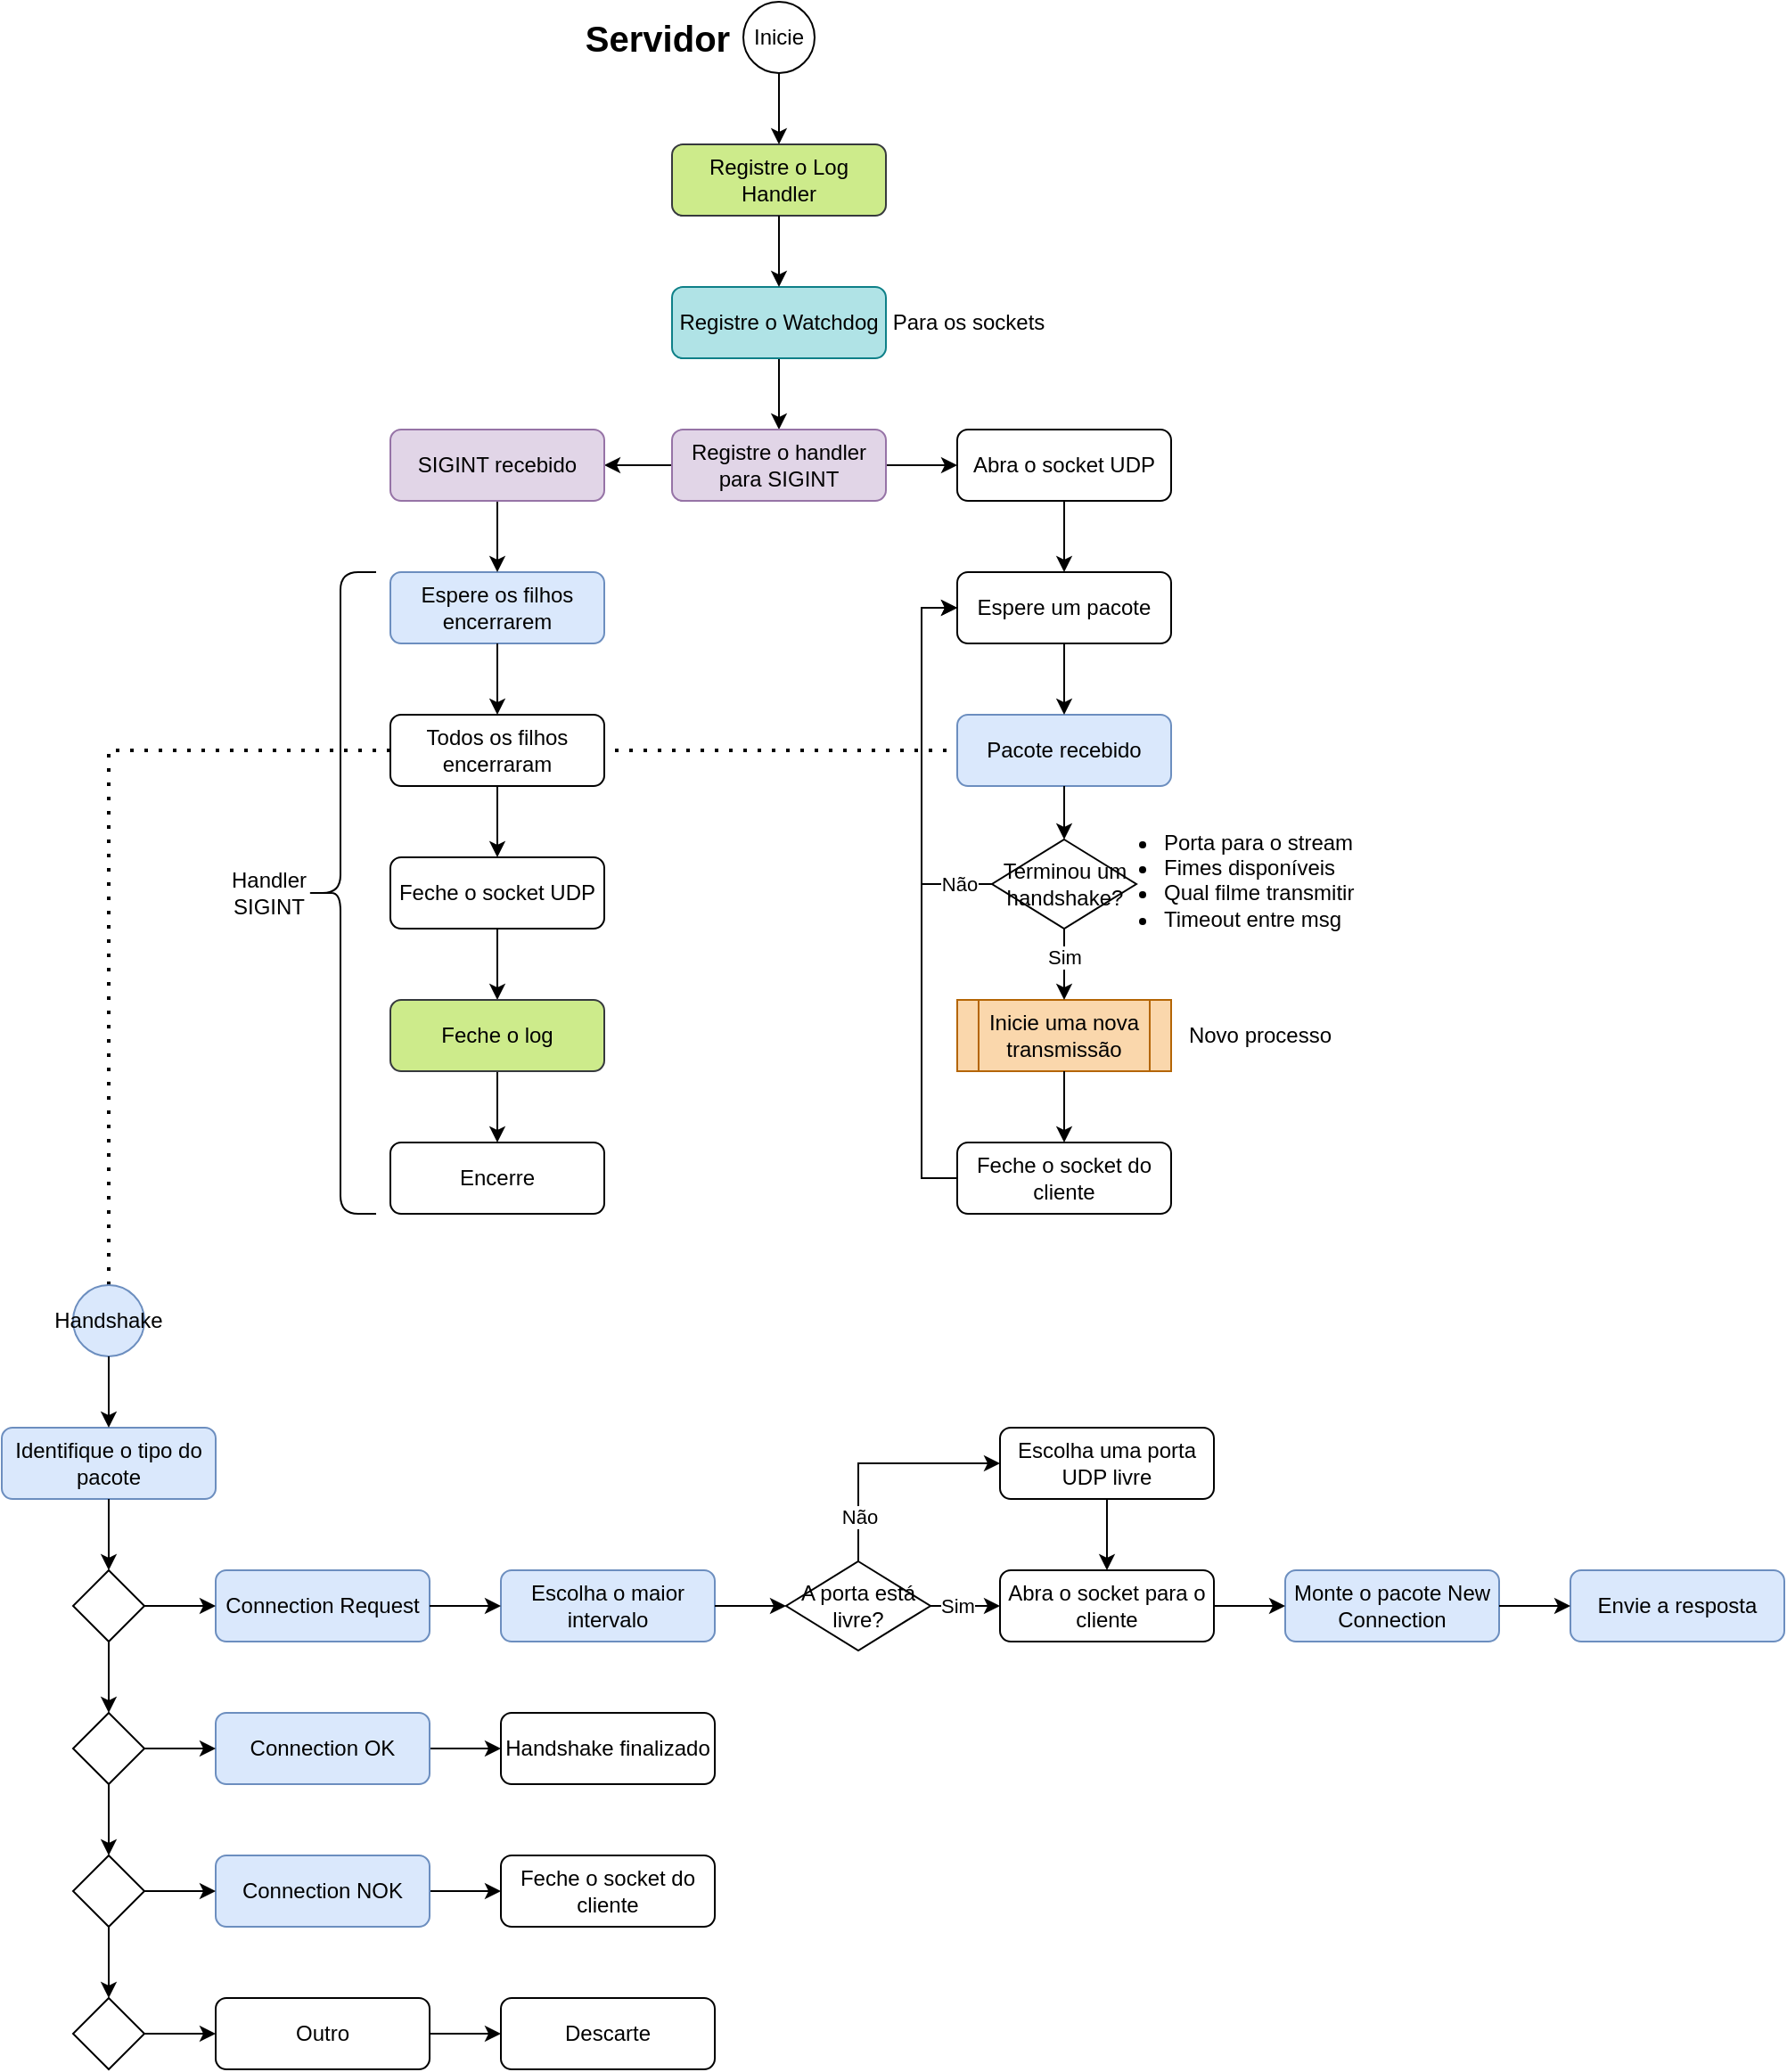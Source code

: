 <mxfile version="22.0.4" type="github" pages="7">
  <diagram name="Servidor" id="ynFxNo4VnXaIg0oJXaSw">
    <mxGraphModel dx="2242" dy="780" grid="1" gridSize="10" guides="1" tooltips="1" connect="1" arrows="1" fold="1" page="1" pageScale="1" pageWidth="850" pageHeight="1100" math="0" shadow="0">
      <root>
        <mxCell id="0" />
        <mxCell id="1" parent="0" />
        <mxCell id="EJdmyIB4NEUONoIzDkA6-1" value="" style="endArrow=none;dashed=1;html=1;dashPattern=1 3;strokeWidth=2;rounded=0;entryX=0;entryY=0.5;entryDx=0;entryDy=0;exitX=0.5;exitY=0;exitDx=0;exitDy=0;" parent="1" source="yHKhRk6aSZDx0uUjEONO-1" target="COrj-0BqQYtJM2jaXJOM-24" edge="1">
          <mxGeometry width="50" height="50" relative="1" as="geometry">
            <mxPoint x="360" y="510" as="sourcePoint" />
            <mxPoint x="410" y="460" as="targetPoint" />
            <Array as="points">
              <mxPoint x="40" y="460" />
            </Array>
          </mxGeometry>
        </mxCell>
        <mxCell id="qft5Hnbvip94xZei00_H-5" value="" style="edgeStyle=orthogonalEdgeStyle;rounded=0;orthogonalLoop=1;jettySize=auto;html=1;" parent="1" source="qft5Hnbvip94xZei00_H-2" target="COrj-0BqQYtJM2jaXJOM-63" edge="1">
          <mxGeometry relative="1" as="geometry" />
        </mxCell>
        <mxCell id="COrj-0BqQYtJM2jaXJOM-3" value="&lt;b&gt;&lt;font style=&quot;font-size: 20px;&quot;&gt;Servidor&lt;/font&gt;&lt;/b&gt;" style="text;html=1;strokeColor=none;fillColor=none;align=center;verticalAlign=middle;whiteSpace=wrap;rounded=0;" parent="1" vertex="1">
          <mxGeometry x="318" y="45" width="60" height="30" as="geometry" />
        </mxCell>
        <mxCell id="COrj-0BqQYtJM2jaXJOM-72" value="Inicie" style="ellipse;whiteSpace=wrap;html=1;" parent="1" vertex="1">
          <mxGeometry x="396" y="40" width="40" height="40" as="geometry" />
        </mxCell>
        <mxCell id="COrj-0BqQYtJM2jaXJOM-187" value="Registre o Log Handler" style="rounded=1;whiteSpace=wrap;html=1;fillColor=#cdeb8b;strokeColor=#36393d;" parent="1" vertex="1">
          <mxGeometry x="356" y="120" width="120" height="40" as="geometry" />
        </mxCell>
        <mxCell id="COrj-0BqQYtJM2jaXJOM-189" value="" style="edgeStyle=orthogonalEdgeStyle;rounded=0;orthogonalLoop=1;jettySize=auto;html=1;" parent="1" source="COrj-0BqQYtJM2jaXJOM-72" target="COrj-0BqQYtJM2jaXJOM-187" edge="1">
          <mxGeometry relative="1" as="geometry" />
        </mxCell>
        <mxCell id="qft5Hnbvip94xZei00_H-2" value="Registre o Watchdog" style="rounded=1;whiteSpace=wrap;html=1;fillColor=#b0e3e6;strokeColor=#0e8088;" parent="1" vertex="1">
          <mxGeometry x="356" y="200" width="120" height="40" as="geometry" />
        </mxCell>
        <mxCell id="qft5Hnbvip94xZei00_H-3" value="" style="edgeStyle=orthogonalEdgeStyle;rounded=0;orthogonalLoop=1;jettySize=auto;html=1;" parent="1" source="COrj-0BqQYtJM2jaXJOM-187" target="qft5Hnbvip94xZei00_H-2" edge="1">
          <mxGeometry relative="1" as="geometry" />
        </mxCell>
        <mxCell id="qft5Hnbvip94xZei00_H-4" value="Para os sockets" style="text;html=1;strokeColor=none;fillColor=none;align=center;verticalAlign=middle;whiteSpace=wrap;rounded=0;" parent="1" vertex="1">
          <mxGeometry x="470" y="205" width="105" height="30" as="geometry" />
        </mxCell>
        <mxCell id="COrj-0BqQYtJM2jaXJOM-4" value="Abra o socket UDP" style="rounded=1;whiteSpace=wrap;html=1;" parent="1" vertex="1">
          <mxGeometry x="516" y="280" width="120" height="40" as="geometry" />
        </mxCell>
        <mxCell id="COrj-0BqQYtJM2jaXJOM-7" value="Espere um pacote" style="rounded=1;whiteSpace=wrap;html=1;" parent="1" vertex="1">
          <mxGeometry x="516" y="360" width="120" height="40" as="geometry" />
        </mxCell>
        <mxCell id="COrj-0BqQYtJM2jaXJOM-67" style="edgeStyle=orthogonalEdgeStyle;rounded=0;orthogonalLoop=1;jettySize=auto;html=1;exitX=0.5;exitY=1;exitDx=0;exitDy=0;" parent="1" source="COrj-0BqQYtJM2jaXJOM-4" target="COrj-0BqQYtJM2jaXJOM-7" edge="1">
          <mxGeometry relative="1" as="geometry" />
        </mxCell>
        <mxCell id="COrj-0BqQYtJM2jaXJOM-24" value="Pacote recebido" style="rounded=1;whiteSpace=wrap;html=1;fillColor=#dae8fc;strokeColor=#6c8ebf;" parent="1" vertex="1">
          <mxGeometry x="516" y="440" width="120" height="40" as="geometry" />
        </mxCell>
        <mxCell id="COrj-0BqQYtJM2jaXJOM-76" value="" style="edgeStyle=orthogonalEdgeStyle;rounded=0;orthogonalLoop=1;jettySize=auto;html=1;" parent="1" source="COrj-0BqQYtJM2jaXJOM-7" target="COrj-0BqQYtJM2jaXJOM-24" edge="1">
          <mxGeometry relative="1" as="geometry" />
        </mxCell>
        <mxCell id="COrj-0BqQYtJM2jaXJOM-146" value="" style="edgeStyle=orthogonalEdgeStyle;rounded=0;orthogonalLoop=1;jettySize=auto;html=1;" parent="1" source="COrj-0BqQYtJM2jaXJOM-63" target="COrj-0BqQYtJM2jaXJOM-4" edge="1">
          <mxGeometry relative="1" as="geometry" />
        </mxCell>
        <mxCell id="EOavcQHXVRg6n_TCKv-p-11" style="edgeStyle=orthogonalEdgeStyle;rounded=0;orthogonalLoop=1;jettySize=auto;html=1;exitX=0;exitY=0.5;exitDx=0;exitDy=0;entryX=1;entryY=0.5;entryDx=0;entryDy=0;" parent="1" source="COrj-0BqQYtJM2jaXJOM-63" target="EOavcQHXVRg6n_TCKv-p-10" edge="1">
          <mxGeometry relative="1" as="geometry" />
        </mxCell>
        <mxCell id="COrj-0BqQYtJM2jaXJOM-63" value="Registre o handler para SIGINT" style="rounded=1;whiteSpace=wrap;html=1;fillColor=#e1d5e7;strokeColor=#9673a6;" parent="1" vertex="1">
          <mxGeometry x="356" y="280" width="120" height="40" as="geometry" />
        </mxCell>
        <mxCell id="COrj-0BqQYtJM2jaXJOM-144" value="Inicie uma nova transmissão" style="shape=process;whiteSpace=wrap;html=1;backgroundOutline=1;fillColor=#fad7ac;strokeColor=#b46504;" parent="1" vertex="1">
          <mxGeometry x="516" y="600" width="120" height="40" as="geometry" />
        </mxCell>
        <mxCell id="COrj-0BqQYtJM2jaXJOM-221" value="&lt;ul&gt;&lt;li&gt;Porta para o stream&lt;/li&gt;&lt;li&gt;Fimes disponíveis&lt;/li&gt;&lt;li&gt;Qual filme transmitir&lt;/li&gt;&lt;li&gt;Timeout entre msg&lt;br&gt;&lt;/li&gt;&lt;/ul&gt;" style="text;html=1;whiteSpace=wrap;verticalAlign=middle;overflow=hidden;" parent="1" vertex="1">
          <mxGeometry x="590" y="490" width="160" height="80" as="geometry" />
        </mxCell>
        <mxCell id="J2QjuuRLrta_Hf156Bu2-11" style="edgeStyle=orthogonalEdgeStyle;rounded=0;orthogonalLoop=1;jettySize=auto;html=1;exitX=0;exitY=0.5;exitDx=0;exitDy=0;entryX=0;entryY=0.5;entryDx=0;entryDy=0;" parent="1" source="J2QjuuRLrta_Hf156Bu2-1" target="COrj-0BqQYtJM2jaXJOM-7" edge="1">
          <mxGeometry relative="1" as="geometry" />
        </mxCell>
        <mxCell id="J2QjuuRLrta_Hf156Bu2-1" value="Feche o socket do cliente" style="rounded=1;whiteSpace=wrap;html=1;" parent="1" vertex="1">
          <mxGeometry x="516" y="680" width="120" height="40" as="geometry" />
        </mxCell>
        <mxCell id="J2QjuuRLrta_Hf156Bu2-2" value="" style="edgeStyle=orthogonalEdgeStyle;rounded=0;orthogonalLoop=1;jettySize=auto;html=1;" parent="1" source="COrj-0BqQYtJM2jaXJOM-144" target="J2QjuuRLrta_Hf156Bu2-1" edge="1">
          <mxGeometry relative="1" as="geometry" />
        </mxCell>
        <mxCell id="J2QjuuRLrta_Hf156Bu2-9" value="Sim" style="edgeStyle=orthogonalEdgeStyle;rounded=0;orthogonalLoop=1;jettySize=auto;html=1;exitX=0.5;exitY=1;exitDx=0;exitDy=0;entryX=0.5;entryY=0;entryDx=0;entryDy=0;" parent="1" source="J2QjuuRLrta_Hf156Bu2-6" target="COrj-0BqQYtJM2jaXJOM-144" edge="1">
          <mxGeometry x="-0.2" relative="1" as="geometry">
            <mxPoint as="offset" />
          </mxGeometry>
        </mxCell>
        <mxCell id="J2QjuuRLrta_Hf156Bu2-10" value="Não" style="edgeStyle=orthogonalEdgeStyle;rounded=0;orthogonalLoop=1;jettySize=auto;html=1;exitX=0;exitY=0.5;exitDx=0;exitDy=0;entryX=0;entryY=0.5;entryDx=0;entryDy=0;" parent="1" source="J2QjuuRLrta_Hf156Bu2-6" target="COrj-0BqQYtJM2jaXJOM-7" edge="1">
          <mxGeometry x="-0.822" relative="1" as="geometry">
            <mxPoint as="offset" />
          </mxGeometry>
        </mxCell>
        <mxCell id="J2QjuuRLrta_Hf156Bu2-6" value="Terminou um handshake?" style="rhombus;whiteSpace=wrap;html=1;" parent="1" vertex="1">
          <mxGeometry x="535.5" y="510" width="81" height="50" as="geometry" />
        </mxCell>
        <mxCell id="J2QjuuRLrta_Hf156Bu2-7" value="" style="edgeStyle=orthogonalEdgeStyle;rounded=0;orthogonalLoop=1;jettySize=auto;html=1;" parent="1" source="COrj-0BqQYtJM2jaXJOM-24" target="J2QjuuRLrta_Hf156Bu2-6" edge="1">
          <mxGeometry relative="1" as="geometry" />
        </mxCell>
        <mxCell id="EOavcQHXVRg6n_TCKv-p-1" value="Encerre" style="rounded=1;whiteSpace=wrap;html=1;" parent="1" vertex="1">
          <mxGeometry x="198" y="680" width="120" height="40" as="geometry" />
        </mxCell>
        <mxCell id="EOavcQHXVRg6n_TCKv-p-2" value="" style="edgeStyle=orthogonalEdgeStyle;rounded=0;orthogonalLoop=1;jettySize=auto;html=1;" parent="1" source="EOavcQHXVRg6n_TCKv-p-3" target="EOavcQHXVRg6n_TCKv-p-9" edge="1">
          <mxGeometry relative="1" as="geometry" />
        </mxCell>
        <mxCell id="EOavcQHXVRg6n_TCKv-p-3" value="Feche o socket UDP" style="rounded=1;whiteSpace=wrap;html=1;" parent="1" vertex="1">
          <mxGeometry x="198" y="520" width="120" height="40" as="geometry" />
        </mxCell>
        <mxCell id="EOavcQHXVRg6n_TCKv-p-4" value="Espere os filhos encerrarem" style="rounded=1;whiteSpace=wrap;html=1;fillColor=#dae8fc;strokeColor=#6c8ebf;" parent="1" vertex="1">
          <mxGeometry x="198" y="360" width="120" height="40" as="geometry" />
        </mxCell>
        <mxCell id="EOavcQHXVRg6n_TCKv-p-5" value="" style="edgeStyle=orthogonalEdgeStyle;rounded=0;orthogonalLoop=1;jettySize=auto;html=1;" parent="1" source="EOavcQHXVRg6n_TCKv-p-6" target="EOavcQHXVRg6n_TCKv-p-3" edge="1">
          <mxGeometry relative="1" as="geometry" />
        </mxCell>
        <mxCell id="EOavcQHXVRg6n_TCKv-p-6" value="Todos os filhos encerraram" style="rounded=1;whiteSpace=wrap;html=1;" parent="1" vertex="1">
          <mxGeometry x="198" y="440" width="120" height="40" as="geometry" />
        </mxCell>
        <mxCell id="EOavcQHXVRg6n_TCKv-p-7" value="" style="edgeStyle=orthogonalEdgeStyle;rounded=0;orthogonalLoop=1;jettySize=auto;html=1;" parent="1" source="EOavcQHXVRg6n_TCKv-p-4" target="EOavcQHXVRg6n_TCKv-p-6" edge="1">
          <mxGeometry relative="1" as="geometry" />
        </mxCell>
        <mxCell id="EOavcQHXVRg6n_TCKv-p-8" value="" style="edgeStyle=orthogonalEdgeStyle;rounded=0;orthogonalLoop=1;jettySize=auto;html=1;" parent="1" source="EOavcQHXVRg6n_TCKv-p-9" target="EOavcQHXVRg6n_TCKv-p-1" edge="1">
          <mxGeometry relative="1" as="geometry" />
        </mxCell>
        <mxCell id="EOavcQHXVRg6n_TCKv-p-9" value="Feche o log" style="rounded=1;whiteSpace=wrap;html=1;fillColor=#cdeb8b;strokeColor=#36393d;" parent="1" vertex="1">
          <mxGeometry x="198" y="600" width="120" height="40" as="geometry" />
        </mxCell>
        <mxCell id="EOavcQHXVRg6n_TCKv-p-12" style="edgeStyle=orthogonalEdgeStyle;rounded=0;orthogonalLoop=1;jettySize=auto;html=1;exitX=0.5;exitY=1;exitDx=0;exitDy=0;entryX=0.5;entryY=0;entryDx=0;entryDy=0;" parent="1" source="EOavcQHXVRg6n_TCKv-p-10" target="EOavcQHXVRg6n_TCKv-p-4" edge="1">
          <mxGeometry relative="1" as="geometry" />
        </mxCell>
        <mxCell id="EOavcQHXVRg6n_TCKv-p-10" value="SIGINT recebido" style="rounded=1;whiteSpace=wrap;html=1;fillColor=#e1d5e7;strokeColor=#9673a6;" parent="1" vertex="1">
          <mxGeometry x="198" y="280" width="120" height="40" as="geometry" />
        </mxCell>
        <mxCell id="b0mKz9vQvpN4a8C5u8PS-3" value="" style="shape=curlyBracket;whiteSpace=wrap;html=1;rounded=1;labelPosition=left;verticalLabelPosition=middle;align=right;verticalAlign=middle;size=0.5;" parent="1" vertex="1">
          <mxGeometry x="150" y="360" width="40" height="360" as="geometry" />
        </mxCell>
        <mxCell id="b0mKz9vQvpN4a8C5u8PS-4" value="Handler SIGINT" style="text;html=1;strokeColor=none;fillColor=none;align=center;verticalAlign=middle;whiteSpace=wrap;rounded=0;" parent="1" vertex="1">
          <mxGeometry x="100" y="525" width="60" height="30" as="geometry" />
        </mxCell>
        <mxCell id="yHKhRk6aSZDx0uUjEONO-1" value="Handshake" style="ellipse;whiteSpace=wrap;html=1;fillColor=#dae8fc;strokeColor=#6c8ebf;" parent="1" vertex="1">
          <mxGeometry x="20" y="760" width="40" height="40" as="geometry" />
        </mxCell>
        <mxCell id="yHKhRk6aSZDx0uUjEONO-2" value="Identifique o tipo do pacote" style="rounded=1;whiteSpace=wrap;html=1;fillColor=#dae8fc;strokeColor=#6c8ebf;" parent="1" vertex="1">
          <mxGeometry x="-20" y="840" width="120" height="40" as="geometry" />
        </mxCell>
        <mxCell id="yHKhRk6aSZDx0uUjEONO-3" value="" style="edgeStyle=orthogonalEdgeStyle;rounded=0;orthogonalLoop=1;jettySize=auto;html=1;" parent="1" source="yHKhRk6aSZDx0uUjEONO-1" target="yHKhRk6aSZDx0uUjEONO-2" edge="1">
          <mxGeometry relative="1" as="geometry" />
        </mxCell>
        <mxCell id="yHKhRk6aSZDx0uUjEONO-4" value="" style="rhombus;whiteSpace=wrap;html=1;" parent="1" vertex="1">
          <mxGeometry x="20" y="920" width="40" height="40" as="geometry" />
        </mxCell>
        <mxCell id="yHKhRk6aSZDx0uUjEONO-6" value="" style="edgeStyle=orthogonalEdgeStyle;rounded=0;orthogonalLoop=1;jettySize=auto;html=1;" parent="1" source="yHKhRk6aSZDx0uUjEONO-2" target="yHKhRk6aSZDx0uUjEONO-4" edge="1">
          <mxGeometry relative="1" as="geometry" />
        </mxCell>
        <mxCell id="yHKhRk6aSZDx0uUjEONO-5" value="Connection Request" style="rounded=1;whiteSpace=wrap;html=1;fillColor=#dae8fc;strokeColor=#6c8ebf;" parent="1" vertex="1">
          <mxGeometry x="100" y="920" width="120" height="40" as="geometry" />
        </mxCell>
        <mxCell id="yHKhRk6aSZDx0uUjEONO-7" value="" style="edgeStyle=orthogonalEdgeStyle;rounded=0;orthogonalLoop=1;jettySize=auto;html=1;" parent="1" source="yHKhRk6aSZDx0uUjEONO-4" target="yHKhRk6aSZDx0uUjEONO-5" edge="1">
          <mxGeometry relative="1" as="geometry" />
        </mxCell>
        <mxCell id="IMM0z7eJbCI072ubaETF-4" style="edgeStyle=orthogonalEdgeStyle;rounded=0;orthogonalLoop=1;jettySize=auto;html=1;exitX=0.5;exitY=1;exitDx=0;exitDy=0;entryX=0.5;entryY=0;entryDx=0;entryDy=0;" parent="1" source="yHKhRk6aSZDx0uUjEONO-9" target="IMM0z7eJbCI072ubaETF-1" edge="1">
          <mxGeometry relative="1" as="geometry" />
        </mxCell>
        <mxCell id="yHKhRk6aSZDx0uUjEONO-9" value="" style="rhombus;whiteSpace=wrap;html=1;" parent="1" vertex="1">
          <mxGeometry x="20" y="1000" width="40" height="40" as="geometry" />
        </mxCell>
        <mxCell id="yHKhRk6aSZDx0uUjEONO-11" value="" style="edgeStyle=orthogonalEdgeStyle;rounded=0;orthogonalLoop=1;jettySize=auto;html=1;" parent="1" source="yHKhRk6aSZDx0uUjEONO-4" target="yHKhRk6aSZDx0uUjEONO-9" edge="1">
          <mxGeometry relative="1" as="geometry" />
        </mxCell>
        <mxCell id="GMGlItMAqmqIwBuhZVu5-1" style="edgeStyle=orthogonalEdgeStyle;rounded=0;orthogonalLoop=1;jettySize=auto;html=1;exitX=1;exitY=0.5;exitDx=0;exitDy=0;entryX=0;entryY=0.5;entryDx=0;entryDy=0;" parent="1" source="yHKhRk6aSZDx0uUjEONO-10" target="eMj8lCLuqtthMLuRCFK0-7" edge="1">
          <mxGeometry relative="1" as="geometry" />
        </mxCell>
        <mxCell id="yHKhRk6aSZDx0uUjEONO-10" value="Connection OK" style="rounded=1;whiteSpace=wrap;html=1;fillColor=#dae8fc;strokeColor=#6c8ebf;" parent="1" vertex="1">
          <mxGeometry x="100" y="1000" width="120" height="40" as="geometry" />
        </mxCell>
        <mxCell id="yHKhRk6aSZDx0uUjEONO-8" value="" style="edgeStyle=orthogonalEdgeStyle;rounded=0;orthogonalLoop=1;jettySize=auto;html=1;" parent="1" source="yHKhRk6aSZDx0uUjEONO-9" target="yHKhRk6aSZDx0uUjEONO-10" edge="1">
          <mxGeometry relative="1" as="geometry" />
        </mxCell>
        <mxCell id="yHKhRk6aSZDx0uUjEONO-25" value="Escolha o maior intervalo" style="rounded=1;whiteSpace=wrap;html=1;fillColor=#dae8fc;strokeColor=#6c8ebf;" parent="1" vertex="1">
          <mxGeometry x="260" y="920" width="120" height="40" as="geometry" />
        </mxCell>
        <mxCell id="eMj8lCLuqtthMLuRCFK0-50" value="" style="edgeStyle=orthogonalEdgeStyle;rounded=0;orthogonalLoop=1;jettySize=auto;html=1;" parent="1" source="yHKhRk6aSZDx0uUjEONO-5" target="yHKhRk6aSZDx0uUjEONO-25" edge="1">
          <mxGeometry relative="1" as="geometry" />
        </mxCell>
        <mxCell id="yHKhRk6aSZDx0uUjEONO-27" value="Monte o pacote New Connection" style="rounded=1;whiteSpace=wrap;html=1;fillColor=#dae8fc;strokeColor=#6c8ebf;" parent="1" vertex="1">
          <mxGeometry x="700" y="920" width="120" height="40" as="geometry" />
        </mxCell>
        <mxCell id="yHKhRk6aSZDx0uUjEONO-29" value="Envie a resposta" style="rounded=1;whiteSpace=wrap;html=1;fillColor=#dae8fc;strokeColor=#6c8ebf;" parent="1" vertex="1">
          <mxGeometry x="860" y="920" width="120" height="40" as="geometry" />
        </mxCell>
        <mxCell id="yHKhRk6aSZDx0uUjEONO-30" value="" style="edgeStyle=orthogonalEdgeStyle;rounded=0;orthogonalLoop=1;jettySize=auto;html=1;" parent="1" source="yHKhRk6aSZDx0uUjEONO-27" target="yHKhRk6aSZDx0uUjEONO-29" edge="1">
          <mxGeometry relative="1" as="geometry" />
        </mxCell>
        <mxCell id="eMj8lCLuqtthMLuRCFK0-7" value="Handshake finalizado" style="rounded=1;whiteSpace=wrap;html=1;" parent="1" vertex="1">
          <mxGeometry x="260" y="1000" width="120" height="40" as="geometry" />
        </mxCell>
        <mxCell id="eMj8lCLuqtthMLuRCFK0-23" value="" style="rhombus;whiteSpace=wrap;html=1;" parent="1" vertex="1">
          <mxGeometry x="20" y="1160" width="40" height="40" as="geometry" />
        </mxCell>
        <mxCell id="eMj8lCLuqtthMLuRCFK0-24" value="Outro" style="rounded=1;whiteSpace=wrap;html=1;" parent="1" vertex="1">
          <mxGeometry x="100" y="1160" width="120" height="40" as="geometry" />
        </mxCell>
        <mxCell id="eMj8lCLuqtthMLuRCFK0-26" value="" style="edgeStyle=orthogonalEdgeStyle;rounded=0;orthogonalLoop=1;jettySize=auto;html=1;" parent="1" source="eMj8lCLuqtthMLuRCFK0-23" target="eMj8lCLuqtthMLuRCFK0-24" edge="1">
          <mxGeometry relative="1" as="geometry" />
        </mxCell>
        <mxCell id="eMj8lCLuqtthMLuRCFK0-27" value="Descarte" style="rounded=1;whiteSpace=wrap;html=1;" parent="1" vertex="1">
          <mxGeometry x="260" y="1160" width="120" height="40" as="geometry" />
        </mxCell>
        <mxCell id="eMj8lCLuqtthMLuRCFK0-28" style="edgeStyle=orthogonalEdgeStyle;rounded=0;orthogonalLoop=1;jettySize=auto;html=1;entryX=0;entryY=0.5;entryDx=0;entryDy=0;" parent="1" source="eMj8lCLuqtthMLuRCFK0-24" target="eMj8lCLuqtthMLuRCFK0-27" edge="1">
          <mxGeometry relative="1" as="geometry" />
        </mxCell>
        <mxCell id="eMj8lCLuqtthMLuRCFK0-54" value="A porta está livre?" style="rhombus;whiteSpace=wrap;html=1;" parent="1" vertex="1">
          <mxGeometry x="420" y="915" width="81" height="50" as="geometry" />
        </mxCell>
        <mxCell id="eMj8lCLuqtthMLuRCFK0-58" style="edgeStyle=orthogonalEdgeStyle;rounded=0;orthogonalLoop=1;jettySize=auto;html=1;" parent="1" source="yHKhRk6aSZDx0uUjEONO-25" target="eMj8lCLuqtthMLuRCFK0-54" edge="1">
          <mxGeometry relative="1" as="geometry" />
        </mxCell>
        <mxCell id="eMj8lCLuqtthMLuRCFK0-59" style="edgeStyle=orthogonalEdgeStyle;rounded=0;orthogonalLoop=1;jettySize=auto;html=1;" parent="1" source="eMj8lCLuqtthMLuRCFK0-55" target="yHKhRk6aSZDx0uUjEONO-27" edge="1">
          <mxGeometry relative="1" as="geometry" />
        </mxCell>
        <mxCell id="eMj8lCLuqtthMLuRCFK0-55" value="Abra o socket para o cliente" style="rounded=1;whiteSpace=wrap;html=1;" parent="1" vertex="1">
          <mxGeometry x="540" y="920" width="120" height="40" as="geometry" />
        </mxCell>
        <mxCell id="eMj8lCLuqtthMLuRCFK0-51" value="" style="edgeStyle=orthogonalEdgeStyle;rounded=0;orthogonalLoop=1;jettySize=auto;html=1;" parent="1" source="eMj8lCLuqtthMLuRCFK0-54" target="eMj8lCLuqtthMLuRCFK0-55" edge="1">
          <mxGeometry relative="1" as="geometry">
            <Array as="points">
              <mxPoint x="520" y="940" />
              <mxPoint x="520" y="940" />
            </Array>
          </mxGeometry>
        </mxCell>
        <mxCell id="eMj8lCLuqtthMLuRCFK0-52" value="Sim" style="edgeLabel;html=1;align=center;verticalAlign=middle;resizable=0;points=[];" parent="eMj8lCLuqtthMLuRCFK0-51" vertex="1" connectable="0">
          <mxGeometry x="-0.067" relative="1" as="geometry">
            <mxPoint x="-3" as="offset" />
          </mxGeometry>
        </mxCell>
        <mxCell id="xJJcF3etG1mIw8to9cST-6" value="" style="edgeStyle=orthogonalEdgeStyle;rounded=0;orthogonalLoop=1;jettySize=auto;html=1;" parent="1" source="eMj8lCLuqtthMLuRCFK0-57" target="eMj8lCLuqtthMLuRCFK0-55" edge="1">
          <mxGeometry relative="1" as="geometry" />
        </mxCell>
        <mxCell id="eMj8lCLuqtthMLuRCFK0-57" value="Escolha uma porta UDP livre" style="rounded=1;whiteSpace=wrap;html=1;" parent="1" vertex="1">
          <mxGeometry x="540" y="840" width="120" height="40" as="geometry" />
        </mxCell>
        <mxCell id="xJJcF3etG1mIw8to9cST-5" value="Não" style="edgeStyle=orthogonalEdgeStyle;rounded=0;orthogonalLoop=1;jettySize=auto;html=1;exitX=0.5;exitY=0;exitDx=0;exitDy=0;entryX=0;entryY=0.5;entryDx=0;entryDy=0;" parent="1" source="eMj8lCLuqtthMLuRCFK0-54" target="eMj8lCLuqtthMLuRCFK0-57" edge="1">
          <mxGeometry x="-0.628" relative="1" as="geometry">
            <mxPoint as="offset" />
          </mxGeometry>
        </mxCell>
        <mxCell id="IMM0z7eJbCI072ubaETF-7" style="edgeStyle=orthogonalEdgeStyle;rounded=0;orthogonalLoop=1;jettySize=auto;html=1;exitX=0.5;exitY=1;exitDx=0;exitDy=0;entryX=0.5;entryY=0;entryDx=0;entryDy=0;" parent="1" source="IMM0z7eJbCI072ubaETF-1" target="eMj8lCLuqtthMLuRCFK0-23" edge="1">
          <mxGeometry relative="1" as="geometry" />
        </mxCell>
        <mxCell id="IMM0z7eJbCI072ubaETF-1" value="" style="rhombus;whiteSpace=wrap;html=1;" parent="1" vertex="1">
          <mxGeometry x="20" y="1080" width="40" height="40" as="geometry" />
        </mxCell>
        <mxCell id="IMM0z7eJbCI072ubaETF-6" style="edgeStyle=orthogonalEdgeStyle;rounded=0;orthogonalLoop=1;jettySize=auto;html=1;exitX=1;exitY=0.5;exitDx=0;exitDy=0;" parent="1" source="IMM0z7eJbCI072ubaETF-2" target="IMM0z7eJbCI072ubaETF-5" edge="1">
          <mxGeometry relative="1" as="geometry" />
        </mxCell>
        <mxCell id="IMM0z7eJbCI072ubaETF-2" value="Connection NOK" style="rounded=1;whiteSpace=wrap;html=1;fillColor=#dae8fc;strokeColor=#6c8ebf;" parent="1" vertex="1">
          <mxGeometry x="100" y="1080" width="120" height="40" as="geometry" />
        </mxCell>
        <mxCell id="IMM0z7eJbCI072ubaETF-3" value="" style="edgeStyle=orthogonalEdgeStyle;rounded=0;orthogonalLoop=1;jettySize=auto;html=1;" parent="1" source="IMM0z7eJbCI072ubaETF-1" target="IMM0z7eJbCI072ubaETF-2" edge="1">
          <mxGeometry relative="1" as="geometry" />
        </mxCell>
        <mxCell id="IMM0z7eJbCI072ubaETF-5" value="Feche o socket do cliente" style="rounded=1;whiteSpace=wrap;html=1;" parent="1" vertex="1">
          <mxGeometry x="260" y="1080" width="120" height="40" as="geometry" />
        </mxCell>
        <mxCell id="JMDeXmowXX2oRQuS-4Mw-1" value="Novo processo" style="text;html=1;strokeColor=none;fillColor=none;align=center;verticalAlign=middle;whiteSpace=wrap;rounded=0;" vertex="1" parent="1">
          <mxGeometry x="636" y="605" width="100" height="30" as="geometry" />
        </mxCell>
      </root>
    </mxGraphModel>
  </diagram>
  <diagram id="cRhqbxnuGs25eqWRTptj" name="Cliente">
    <mxGraphModel dx="2242" dy="780" grid="1" gridSize="10" guides="1" tooltips="1" connect="1" arrows="1" fold="1" page="1" pageScale="1" pageWidth="850" pageHeight="1100" math="0" shadow="0">
      <root>
        <mxCell id="0" />
        <mxCell id="1" parent="0" />
        <mxCell id="3Oe1W80hmbiDj3N7GeJV-10" value="" style="endArrow=none;dashed=1;html=1;dashPattern=1 3;strokeWidth=2;rounded=0;entryX=0;entryY=0.5;entryDx=0;entryDy=0;exitX=0.5;exitY=0;exitDx=0;exitDy=0;" parent="1" source="9o9WntoXgY2Fck6DLvPa-1" target="Ms9sXYZkO5R6gPoVdBhs-5" edge="1">
          <mxGeometry width="50" height="50" relative="1" as="geometry">
            <mxPoint x="60" y="650" as="sourcePoint" />
            <mxPoint x="110" y="600" as="targetPoint" />
            <Array as="points">
              <mxPoint x="63" y="460" />
            </Array>
          </mxGeometry>
        </mxCell>
        <mxCell id="3Oe1W80hmbiDj3N7GeJV-1" value="" style="endArrow=none;dashed=1;html=1;dashPattern=1 3;strokeWidth=2;rounded=0;exitX=0.5;exitY=0;exitDx=0;exitDy=0;entryX=0;entryY=0.5;entryDx=0;entryDy=0;" parent="1" source="GK1RLQRy8dJthZEuj1KC-18" target="SACv20W7mgWY5lflCmJc-3" edge="1">
          <mxGeometry width="50" height="50" relative="1" as="geometry">
            <mxPoint x="760" y="1040" as="sourcePoint" />
            <mxPoint x="810" y="990" as="targetPoint" />
            <Array as="points">
              <mxPoint x="965" y="980" />
              <mxPoint x="800" y="980" />
              <mxPoint x="-40" y="980" />
              <mxPoint x="-40" y="860" />
            </Array>
          </mxGeometry>
        </mxCell>
        <mxCell id="Ms9sXYZkO5R6gPoVdBhs-2" value="&lt;ul&gt;&lt;li&gt;Porta para o stream&lt;/li&gt;&lt;li&gt;Fimes disponíveis&lt;/li&gt;&lt;li&gt;Qual filme transmitir&lt;/li&gt;&lt;li&gt;Timeout entre msg&lt;br&gt;&lt;/li&gt;&lt;/ul&gt;" style="text;strokeColor=none;fillColor=none;html=1;whiteSpace=wrap;verticalAlign=middle;overflow=hidden;" parent="1" vertex="1">
          <mxGeometry x="490" y="420" width="160" height="80" as="geometry" />
        </mxCell>
        <mxCell id="Ms9sXYZkO5R6gPoVdBhs-3" value="&lt;b&gt;&lt;font style=&quot;font-size: 20px;&quot;&gt;Cliente&lt;/font&gt;&lt;/b&gt;" style="text;html=1;strokeColor=none;fillColor=none;align=center;verticalAlign=middle;whiteSpace=wrap;rounded=0;" parent="1" vertex="1">
          <mxGeometry x="350" y="45" width="60" height="30" as="geometry" />
        </mxCell>
        <mxCell id="Ms9sXYZkO5R6gPoVdBhs-4" value="Abra o socket UDP" style="rounded=1;whiteSpace=wrap;html=1;" parent="1" vertex="1">
          <mxGeometry x="392.5" y="360" width="120" height="40" as="geometry" />
        </mxCell>
        <mxCell id="Ms9sXYZkO5R6gPoVdBhs-5" value="Realize o handshake" style="rounded=1;whiteSpace=wrap;html=1;fillColor=#dae8fc;strokeColor=#6c8ebf;" parent="1" vertex="1">
          <mxGeometry x="392.5" y="440" width="120" height="40" as="geometry" />
        </mxCell>
        <mxCell id="Ms9sXYZkO5R6gPoVdBhs-6" value="" style="edgeStyle=orthogonalEdgeStyle;rounded=0;orthogonalLoop=1;jettySize=auto;html=1;" parent="1" source="Ms9sXYZkO5R6gPoVdBhs-4" target="Ms9sXYZkO5R6gPoVdBhs-5" edge="1">
          <mxGeometry relative="1" as="geometry" />
        </mxCell>
        <mxCell id="tjGFc8Nd6rk6_maGo1_7-2" style="edgeStyle=orthogonalEdgeStyle;rounded=0;orthogonalLoop=1;jettySize=auto;html=1;exitX=0.5;exitY=1;exitDx=0;exitDy=0;entryX=0.5;entryY=0;entryDx=0;entryDy=0;" edge="1" parent="1" source="Ms9sXYZkO5R6gPoVdBhs-7" target="tjGFc8Nd6rk6_maGo1_7-1">
          <mxGeometry relative="1" as="geometry" />
        </mxCell>
        <mxCell id="Ms9sXYZkO5R6gPoVdBhs-7" value="Assista ao filme" style="rounded=1;whiteSpace=wrap;html=1;fillColor=#fad7ac;strokeColor=#b46504;" parent="1" vertex="1">
          <mxGeometry x="392.5" y="520" width="120" height="40" as="geometry" />
        </mxCell>
        <mxCell id="Ms9sXYZkO5R6gPoVdBhs-8" value="" style="edgeStyle=orthogonalEdgeStyle;rounded=0;orthogonalLoop=1;jettySize=auto;html=1;" parent="1" source="Ms9sXYZkO5R6gPoVdBhs-5" target="Ms9sXYZkO5R6gPoVdBhs-7" edge="1">
          <mxGeometry relative="1" as="geometry" />
        </mxCell>
        <mxCell id="Ms9sXYZkO5R6gPoVdBhs-9" value="" style="edgeStyle=orthogonalEdgeStyle;rounded=0;orthogonalLoop=1;jettySize=auto;html=1;" parent="1" source="Ms9sXYZkO5R6gPoVdBhs-10" target="Ms9sXYZkO5R6gPoVdBhs-4" edge="1">
          <mxGeometry relative="1" as="geometry" />
        </mxCell>
        <mxCell id="Ms9sXYZkO5R6gPoVdBhs-10" value="Registre o handler para SIGINT" style="rounded=1;whiteSpace=wrap;html=1;fillColor=#e1d5e7;strokeColor=#9673a6;" parent="1" vertex="1">
          <mxGeometry x="392.5" y="280" width="120" height="40" as="geometry" />
        </mxCell>
        <mxCell id="Ms9sXYZkO5R6gPoVdBhs-11" value="Inicie" style="ellipse;whiteSpace=wrap;html=1;" parent="1" vertex="1">
          <mxGeometry x="430" y="40" width="45" height="40" as="geometry" />
        </mxCell>
        <mxCell id="Ms9sXYZkO5R6gPoVdBhs-12" value="" style="edgeStyle=orthogonalEdgeStyle;rounded=0;orthogonalLoop=1;jettySize=auto;html=1;" parent="1" source="Ms9sXYZkO5R6gPoVdBhs-13" target="Ms9sXYZkO5R6gPoVdBhs-28" edge="1">
          <mxGeometry relative="1" as="geometry" />
        </mxCell>
        <mxCell id="Ms9sXYZkO5R6gPoVdBhs-13" value="Registre o Log Handler" style="rounded=1;whiteSpace=wrap;html=1;fillColor=#cdeb8b;strokeColor=#36393d;" parent="1" vertex="1">
          <mxGeometry x="392.5" y="120" width="120" height="40" as="geometry" />
        </mxCell>
        <mxCell id="Ms9sXYZkO5R6gPoVdBhs-14" value="" style="edgeStyle=orthogonalEdgeStyle;rounded=0;orthogonalLoop=1;jettySize=auto;html=1;" parent="1" source="Ms9sXYZkO5R6gPoVdBhs-11" target="Ms9sXYZkO5R6gPoVdBhs-13" edge="1">
          <mxGeometry relative="1" as="geometry" />
        </mxCell>
        <mxCell id="Ms9sXYZkO5R6gPoVdBhs-25" style="edgeStyle=orthogonalEdgeStyle;rounded=0;orthogonalLoop=1;jettySize=auto;html=1;exitX=0;exitY=0.5;exitDx=0;exitDy=0;" parent="1" source="Ms9sXYZkO5R6gPoVdBhs-10" edge="1">
          <mxGeometry relative="1" as="geometry">
            <mxPoint x="335" y="300" as="targetPoint" />
          </mxGeometry>
        </mxCell>
        <mxCell id="Ms9sXYZkO5R6gPoVdBhs-27" style="edgeStyle=orthogonalEdgeStyle;rounded=0;orthogonalLoop=1;jettySize=auto;html=1;exitX=0.5;exitY=1;exitDx=0;exitDy=0;entryX=0.5;entryY=0;entryDx=0;entryDy=0;" parent="1" source="Ms9sXYZkO5R6gPoVdBhs-28" target="Ms9sXYZkO5R6gPoVdBhs-10" edge="1">
          <mxGeometry relative="1" as="geometry" />
        </mxCell>
        <mxCell id="Ms9sXYZkO5R6gPoVdBhs-28" value="Registre o Watchdog" style="rounded=1;whiteSpace=wrap;html=1;fillColor=#b0e3e6;strokeColor=#0e8088;" parent="1" vertex="1">
          <mxGeometry x="392.5" y="200" width="120" height="40" as="geometry" />
        </mxCell>
        <mxCell id="cWjAK0fE8zpMmT9FB3N3-1" style="edgeStyle=orthogonalEdgeStyle;rounded=0;orthogonalLoop=1;jettySize=auto;html=1;exitX=0.5;exitY=1;exitDx=0;exitDy=0;entryX=0.5;entryY=0;entryDx=0;entryDy=0;" edge="1" parent="1" source="XbXRp597r44ZEs6repdS-2" target="XbXRp597r44ZEs6repdS-5">
          <mxGeometry relative="1" as="geometry" />
        </mxCell>
        <mxCell id="XbXRp597r44ZEs6repdS-2" value="SIGINT recebido" style="rounded=1;whiteSpace=wrap;html=1;fillColor=#e1d5e7;strokeColor=#9673a6;" parent="1" vertex="1">
          <mxGeometry x="215" y="280" width="120" height="40" as="geometry" />
        </mxCell>
        <mxCell id="XbXRp597r44ZEs6repdS-3" value="Encerre" style="rounded=1;whiteSpace=wrap;html=1;" parent="1" vertex="1">
          <mxGeometry x="215" y="600" width="120" height="40" as="geometry" />
        </mxCell>
        <mxCell id="cWjAK0fE8zpMmT9FB3N3-2" style="edgeStyle=orthogonalEdgeStyle;rounded=0;orthogonalLoop=1;jettySize=auto;html=1;exitX=0.5;exitY=1;exitDx=0;exitDy=0;entryX=0.5;entryY=0;entryDx=0;entryDy=0;" edge="1" parent="1" source="XbXRp597r44ZEs6repdS-5" target="XbXRp597r44ZEs6repdS-10">
          <mxGeometry relative="1" as="geometry" />
        </mxCell>
        <mxCell id="XbXRp597r44ZEs6repdS-5" value="Feche o socket UDP" style="rounded=1;whiteSpace=wrap;html=1;" parent="1" vertex="1">
          <mxGeometry x="215" y="360" width="120" height="40" as="geometry" />
        </mxCell>
        <mxCell id="XbXRp597r44ZEs6repdS-9" value="" style="edgeStyle=orthogonalEdgeStyle;rounded=0;orthogonalLoop=1;jettySize=auto;html=1;" parent="1" source="XbXRp597r44ZEs6repdS-10" target="XbXRp597r44ZEs6repdS-12" edge="1">
          <mxGeometry relative="1" as="geometry" />
        </mxCell>
        <mxCell id="XbXRp597r44ZEs6repdS-10" value="Gere as estatísticas" style="rounded=1;whiteSpace=wrap;html=1;fillColor=#cdeb8b;strokeColor=#36393d;" parent="1" vertex="1">
          <mxGeometry x="215" y="440" width="120" height="40" as="geometry" />
        </mxCell>
        <mxCell id="XbXRp597r44ZEs6repdS-11" value="" style="edgeStyle=orthogonalEdgeStyle;rounded=0;orthogonalLoop=1;jettySize=auto;html=1;" parent="1" source="XbXRp597r44ZEs6repdS-12" target="XbXRp597r44ZEs6repdS-3" edge="1">
          <mxGeometry relative="1" as="geometry" />
        </mxCell>
        <mxCell id="XbXRp597r44ZEs6repdS-12" value="Feche o log" style="rounded=1;whiteSpace=wrap;html=1;fillColor=#cdeb8b;strokeColor=#36393d;" parent="1" vertex="1">
          <mxGeometry x="215" y="520" width="120" height="40" as="geometry" />
        </mxCell>
        <mxCell id="9RXhZ26aFlIZu85quQZw-1" value="" style="shape=curlyBracket;whiteSpace=wrap;html=1;rounded=1;labelPosition=left;verticalLabelPosition=middle;align=right;verticalAlign=middle;size=0.5;" parent="1" vertex="1">
          <mxGeometry x="170" y="360" width="40" height="280" as="geometry" />
        </mxCell>
        <mxCell id="9RXhZ26aFlIZu85quQZw-2" value="Handler SIGINT" style="text;html=1;strokeColor=none;fillColor=none;align=center;verticalAlign=middle;whiteSpace=wrap;rounded=0;" parent="1" vertex="1">
          <mxGeometry x="120" y="485" width="60" height="30" as="geometry" />
        </mxCell>
        <mxCell id="SACv20W7mgWY5lflCmJc-5" value="" style="edgeStyle=orthogonalEdgeStyle;rounded=0;orthogonalLoop=1;jettySize=auto;html=1;" parent="1" source="9o9WntoXgY2Fck6DLvPa-1" target="SACv20W7mgWY5lflCmJc-3" edge="1">
          <mxGeometry relative="1" as="geometry" />
        </mxCell>
        <mxCell id="9o9WntoXgY2Fck6DLvPa-1" value="Handshake" style="ellipse;whiteSpace=wrap;html=1;fillColor=#dae8fc;strokeColor=#6c8ebf;" parent="1" vertex="1">
          <mxGeometry x="40" y="760" width="45" height="40" as="geometry" />
        </mxCell>
        <mxCell id="ZnDhKHX5SDL5CLfObfvY-1" value="Periodicamente avisar que está conectado" style="text;html=1;strokeColor=none;fillColor=none;align=center;verticalAlign=middle;whiteSpace=wrap;rounded=0;" parent="1" vertex="1">
          <mxGeometry x="500" y="205" width="260" height="30" as="geometry" />
        </mxCell>
        <mxCell id="mcUSd0ns1ggtm28GOnmm-46" value="" style="edgeStyle=orthogonalEdgeStyle;rounded=0;orthogonalLoop=1;jettySize=auto;html=1;" parent="1" source="SACv20W7mgWY5lflCmJc-3" target="mcUSd0ns1ggtm28GOnmm-45" edge="1">
          <mxGeometry relative="1" as="geometry" />
        </mxCell>
        <mxCell id="SACv20W7mgWY5lflCmJc-3" value="Abra o socket de cliente" style="rounded=1;whiteSpace=wrap;html=1;" parent="1" vertex="1">
          <mxGeometry x="2.5" y="840" width="120" height="40" as="geometry" />
        </mxCell>
        <mxCell id="mcUSd0ns1ggtm28GOnmm-48" value="" style="edgeStyle=orthogonalEdgeStyle;rounded=0;orthogonalLoop=1;jettySize=auto;html=1;" parent="1" source="mcUSd0ns1ggtm28GOnmm-45" target="mcUSd0ns1ggtm28GOnmm-47" edge="1">
          <mxGeometry relative="1" as="geometry" />
        </mxCell>
        <mxCell id="mcUSd0ns1ggtm28GOnmm-45" value="Selecione o intervalo" style="rounded=1;whiteSpace=wrap;html=1;" parent="1" vertex="1">
          <mxGeometry x="160" y="840" width="120" height="40" as="geometry" />
        </mxCell>
        <mxCell id="zY5Nig_6n3LqXSZBMx28-2" value="" style="edgeStyle=orthogonalEdgeStyle;rounded=0;orthogonalLoop=1;jettySize=auto;html=1;" parent="1" source="mcUSd0ns1ggtm28GOnmm-47" target="zY5Nig_6n3LqXSZBMx28-1" edge="1">
          <mxGeometry relative="1" as="geometry" />
        </mxCell>
        <mxCell id="mcUSd0ns1ggtm28GOnmm-47" value="Monte o pacote Connection Request" style="rounded=1;whiteSpace=wrap;html=1;fillColor=#dae8fc;strokeColor=#6c8ebf;" parent="1" vertex="1">
          <mxGeometry x="320" y="840" width="120" height="40" as="geometry" />
        </mxCell>
        <mxCell id="zY5Nig_6n3LqXSZBMx28-4" value="" style="edgeStyle=orthogonalEdgeStyle;rounded=0;orthogonalLoop=1;jettySize=auto;html=1;" parent="1" source="zY5Nig_6n3LqXSZBMx28-1" target="zY5Nig_6n3LqXSZBMx28-3" edge="1">
          <mxGeometry relative="1" as="geometry" />
        </mxCell>
        <mxCell id="zY5Nig_6n3LqXSZBMx28-1" value="Envie o pacote" style="rounded=1;whiteSpace=wrap;html=1;fillColor=#dae8fc;strokeColor=#6c8ebf;" parent="1" vertex="1">
          <mxGeometry x="480" y="840" width="120" height="40" as="geometry" />
        </mxCell>
        <mxCell id="3jHhZPs36zad_FJ_z2-U-8" style="edgeStyle=orthogonalEdgeStyle;rounded=0;orthogonalLoop=1;jettySize=auto;html=1;exitX=1;exitY=0.5;exitDx=0;exitDy=0;entryX=0;entryY=0.5;entryDx=0;entryDy=0;" parent="1" source="zY5Nig_6n3LqXSZBMx28-3" target="3jHhZPs36zad_FJ_z2-U-6" edge="1">
          <mxGeometry relative="1" as="geometry" />
        </mxCell>
        <mxCell id="zY5Nig_6n3LqXSZBMx28-3" value="Aguarde por um pacote" style="rounded=1;whiteSpace=wrap;html=1;" parent="1" vertex="1">
          <mxGeometry x="640" y="840" width="120" height="40" as="geometry" />
        </mxCell>
        <mxCell id="GK1RLQRy8dJthZEuj1KC-4" style="edgeStyle=orthogonalEdgeStyle;rounded=0;orthogonalLoop=1;jettySize=auto;html=1;exitX=1;exitY=0.5;exitDx=0;exitDy=0;" parent="1" source="MpR5wlFQHhqpZ6kF_JJ6-1" target="MpR5wlFQHhqpZ6kF_JJ6-16" edge="1">
          <mxGeometry relative="1" as="geometry" />
        </mxCell>
        <mxCell id="GK1RLQRy8dJthZEuj1KC-5" value="Não" style="edgeLabel;html=1;align=center;verticalAlign=middle;resizable=0;points=[];" parent="GK1RLQRy8dJthZEuj1KC-4" vertex="1" connectable="0">
          <mxGeometry relative="1" as="geometry">
            <mxPoint x="-5" as="offset" />
          </mxGeometry>
        </mxCell>
        <mxCell id="GK1RLQRy8dJthZEuj1KC-9" style="edgeStyle=orthogonalEdgeStyle;rounded=0;orthogonalLoop=1;jettySize=auto;html=1;exitX=0.5;exitY=1;exitDx=0;exitDy=0;" parent="1" source="MpR5wlFQHhqpZ6kF_JJ6-1" target="DxJj55Xgy203GAURSuLu-11" edge="1">
          <mxGeometry relative="1" as="geometry" />
        </mxCell>
        <mxCell id="GK1RLQRy8dJthZEuj1KC-14" value="Sim" style="edgeLabel;html=1;align=center;verticalAlign=middle;resizable=0;points=[];" parent="GK1RLQRy8dJthZEuj1KC-9" vertex="1" connectable="0">
          <mxGeometry relative="1" as="geometry">
            <mxPoint y="-6" as="offset" />
          </mxGeometry>
        </mxCell>
        <mxCell id="MpR5wlFQHhqpZ6kF_JJ6-1" value="A porta estava livre?" style="rhombus;whiteSpace=wrap;html=1;" parent="1" vertex="1">
          <mxGeometry x="440" y="995" width="81" height="50" as="geometry" />
        </mxCell>
        <mxCell id="GK1RLQRy8dJthZEuj1KC-7" style="edgeStyle=orthogonalEdgeStyle;rounded=0;orthogonalLoop=1;jettySize=auto;html=1;exitX=0.5;exitY=1;exitDx=0;exitDy=0;entryX=0.5;entryY=0;entryDx=0;entryDy=0;" parent="1" source="MpR5wlFQHhqpZ6kF_JJ6-3" target="DxJj55Xgy203GAURSuLu-24" edge="1">
          <mxGeometry relative="1" as="geometry" />
        </mxCell>
        <mxCell id="GK1RLQRy8dJthZEuj1KC-8" value="Sim" style="edgeLabel;html=1;align=center;verticalAlign=middle;resizable=0;points=[];" parent="GK1RLQRy8dJthZEuj1KC-7" vertex="1" connectable="0">
          <mxGeometry relative="1" as="geometry">
            <mxPoint y="-5" as="offset" />
          </mxGeometry>
        </mxCell>
        <mxCell id="GK1RLQRy8dJthZEuj1KC-12" style="edgeStyle=orthogonalEdgeStyle;rounded=0;orthogonalLoop=1;jettySize=auto;html=1;exitX=1;exitY=0.5;exitDx=0;exitDy=0;entryX=0;entryY=0.5;entryDx=0;entryDy=0;" parent="1" source="MpR5wlFQHhqpZ6kF_JJ6-3" target="XsAWVGkkBDkymTsPVPQl-1" edge="1">
          <mxGeometry relative="1" as="geometry">
            <mxPoint x="745" y="1095" as="targetPoint" />
          </mxGeometry>
        </mxCell>
        <mxCell id="GK1RLQRy8dJthZEuj1KC-13" value="Não" style="edgeLabel;html=1;align=center;verticalAlign=middle;resizable=0;points=[];" parent="GK1RLQRy8dJthZEuj1KC-12" vertex="1" connectable="0">
          <mxGeometry x="-0.064" relative="1" as="geometry">
            <mxPoint as="offset" />
          </mxGeometry>
        </mxCell>
        <mxCell id="MpR5wlFQHhqpZ6kF_JJ6-3" value="A nova porta está livre?" style="rhombus;whiteSpace=wrap;html=1;" parent="1" vertex="1">
          <mxGeometry x="605" y="1070" width="81" height="50" as="geometry" />
        </mxCell>
        <mxCell id="GK1RLQRy8dJthZEuj1KC-6" style="edgeStyle=orthogonalEdgeStyle;rounded=0;orthogonalLoop=1;jettySize=auto;html=1;exitX=0.5;exitY=1;exitDx=0;exitDy=0;" parent="1" source="MpR5wlFQHhqpZ6kF_JJ6-16" target="MpR5wlFQHhqpZ6kF_JJ6-3" edge="1">
          <mxGeometry relative="1" as="geometry" />
        </mxCell>
        <mxCell id="MpR5wlFQHhqpZ6kF_JJ6-16" value="Feche o socket de cliente" style="rounded=1;whiteSpace=wrap;html=1;" parent="1" vertex="1">
          <mxGeometry x="585" y="1000" width="120" height="40" as="geometry" />
        </mxCell>
        <mxCell id="3Oe1W80hmbiDj3N7GeJV-25" style="edgeStyle=orthogonalEdgeStyle;rounded=0;orthogonalLoop=1;jettySize=auto;html=1;exitX=0.5;exitY=1;exitDx=0;exitDy=0;entryX=0.5;entryY=0;entryDx=0;entryDy=0;" parent="1" source="MpR5wlFQHhqpZ6kF_JJ6-22" target="MpR5wlFQHhqpZ6kF_JJ6-24" edge="1">
          <mxGeometry relative="1" as="geometry" />
        </mxCell>
        <mxCell id="MpR5wlFQHhqpZ6kF_JJ6-22" value="Monte o pacote Connection OK" style="rounded=1;whiteSpace=wrap;html=1;fillColor=#dae8fc;strokeColor=#6c8ebf;" parent="1" vertex="1">
          <mxGeometry x="420.5" y="1240" width="120" height="40" as="geometry" />
        </mxCell>
        <mxCell id="3Oe1W80hmbiDj3N7GeJV-27" style="edgeStyle=orthogonalEdgeStyle;rounded=0;orthogonalLoop=1;jettySize=auto;html=1;exitX=0.5;exitY=1;exitDx=0;exitDy=0;entryX=0.5;entryY=0;entryDx=0;entryDy=0;" parent="1" source="MpR5wlFQHhqpZ6kF_JJ6-24" target="DxJj55Xgy203GAURSuLu-19" edge="1">
          <mxGeometry relative="1" as="geometry" />
        </mxCell>
        <mxCell id="MpR5wlFQHhqpZ6kF_JJ6-24" value="Envie o pacote" style="rounded=1;whiteSpace=wrap;html=1;fillColor=#dae8fc;strokeColor=#6c8ebf;" parent="1" vertex="1">
          <mxGeometry x="420.5" y="1320" width="120" height="40" as="geometry" />
        </mxCell>
        <mxCell id="mPvpykXjIocdaBmOQsh_-10" style="edgeStyle=orthogonalEdgeStyle;rounded=0;orthogonalLoop=1;jettySize=auto;html=1;exitX=0.5;exitY=1;exitDx=0;exitDy=0;" parent="1" source="XsAWVGkkBDkymTsPVPQl-1" target="mPvpykXjIocdaBmOQsh_-8" edge="1">
          <mxGeometry relative="1" as="geometry" />
        </mxCell>
        <mxCell id="XsAWVGkkBDkymTsPVPQl-1" value="Não é possível se conectar" style="rounded=1;whiteSpace=wrap;html=1;fillColor=#dae8fc;strokeColor=#6c8ebf;" parent="1" vertex="1">
          <mxGeometry x="747.5" y="1075" width="120" height="40" as="geometry" />
        </mxCell>
        <mxCell id="3Oe1W80hmbiDj3N7GeJV-24" style="edgeStyle=orthogonalEdgeStyle;rounded=0;orthogonalLoop=1;jettySize=auto;html=1;exitX=0.5;exitY=1;exitDx=0;exitDy=0;entryX=0.5;entryY=0;entryDx=0;entryDy=0;" parent="1" source="XsAWVGkkBDkymTsPVPQl-7" target="MpR5wlFQHhqpZ6kF_JJ6-22" edge="1">
          <mxGeometry relative="1" as="geometry" />
        </mxCell>
        <mxCell id="XsAWVGkkBDkymTsPVPQl-7" value="Escolha um filme" style="rounded=1;whiteSpace=wrap;html=1;fillColor=#dae8fc;strokeColor=#6c8ebf;" parent="1" vertex="1">
          <mxGeometry x="420.5" y="1160" width="120" height="40" as="geometry" />
        </mxCell>
        <mxCell id="3Oe1W80hmbiDj3N7GeJV-20" style="edgeStyle=orthogonalEdgeStyle;rounded=0;orthogonalLoop=1;jettySize=auto;html=1;exitX=1;exitY=0.5;exitDx=0;exitDy=0;" parent="1" source="DxJj55Xgy203GAURSuLu-3" target="3Oe1W80hmbiDj3N7GeJV-19" edge="1">
          <mxGeometry relative="1" as="geometry" />
        </mxCell>
        <mxCell id="DxJj55Xgy203GAURSuLu-3" value="Connection Received" style="rounded=1;whiteSpace=wrap;html=1;fillColor=#dae8fc;strokeColor=#6c8ebf;" parent="1" vertex="1">
          <mxGeometry x="120" y="1000" width="120" height="40" as="geometry" />
        </mxCell>
        <mxCell id="GK1RLQRy8dJthZEuj1KC-15" style="edgeStyle=orthogonalEdgeStyle;rounded=0;orthogonalLoop=1;jettySize=auto;html=1;exitX=0.5;exitY=1;exitDx=0;exitDy=0;" parent="1" source="DxJj55Xgy203GAURSuLu-11" target="XsAWVGkkBDkymTsPVPQl-7" edge="1">
          <mxGeometry relative="1" as="geometry" />
        </mxCell>
        <mxCell id="DxJj55Xgy203GAURSuLu-11" value="Conexão estabelecida" style="rounded=1;whiteSpace=wrap;html=1;fillColor=#dae8fc;strokeColor=#6c8ebf;" parent="1" vertex="1">
          <mxGeometry x="420.5" y="1080" width="120" height="40" as="geometry" />
        </mxCell>
        <mxCell id="DxJj55Xgy203GAURSuLu-19" value="Feche o socket padrão" style="rounded=1;whiteSpace=wrap;html=1;" parent="1" vertex="1">
          <mxGeometry x="420.5" y="1400" width="120" height="40" as="geometry" />
        </mxCell>
        <mxCell id="GK1RLQRy8dJthZEuj1KC-11" style="edgeStyle=orthogonalEdgeStyle;rounded=0;orthogonalLoop=1;jettySize=auto;html=1;exitX=0;exitY=0.5;exitDx=0;exitDy=0;entryX=1;entryY=0.5;entryDx=0;entryDy=0;" parent="1" source="DxJj55Xgy203GAURSuLu-24" target="DxJj55Xgy203GAURSuLu-11" edge="1">
          <mxGeometry relative="1" as="geometry" />
        </mxCell>
        <mxCell id="DxJj55Xgy203GAURSuLu-24" value="Abra o socket de cliente" style="rounded=1;whiteSpace=wrap;html=1;" parent="1" vertex="1">
          <mxGeometry x="585" y="1160" width="120" height="40" as="geometry" />
        </mxCell>
        <mxCell id="GK1RLQRy8dJthZEuj1KC-18" value="Inicie um novo handshake" style="rounded=1;whiteSpace=wrap;html=1;fillColor=#dae8fc;strokeColor=#6c8ebf;" parent="1" vertex="1">
          <mxGeometry x="905" y="1325" width="120" height="40" as="geometry" />
        </mxCell>
        <mxCell id="3jHhZPs36zad_FJ_z2-U-3" style="edgeStyle=orthogonalEdgeStyle;rounded=0;orthogonalLoop=1;jettySize=auto;html=1;exitX=0.5;exitY=1;exitDx=0;exitDy=0;" parent="1" source="3jHhZPs36zad_FJ_z2-U-1" target="3jHhZPs36zad_FJ_z2-U-2" edge="1">
          <mxGeometry relative="1" as="geometry" />
        </mxCell>
        <mxCell id="3jHhZPs36zad_FJ_z2-U-1" value="Identifique o tipo do pacote" style="rounded=1;whiteSpace=wrap;html=1;fillColor=#dae8fc;strokeColor=#6c8ebf;" parent="1" vertex="1">
          <mxGeometry y="920" width="120" height="40" as="geometry" />
        </mxCell>
        <mxCell id="3jHhZPs36zad_FJ_z2-U-4" style="edgeStyle=orthogonalEdgeStyle;rounded=0;orthogonalLoop=1;jettySize=auto;html=1;exitX=1;exitY=0.5;exitDx=0;exitDy=0;entryX=0;entryY=0.5;entryDx=0;entryDy=0;" parent="1" source="3jHhZPs36zad_FJ_z2-U-2" target="DxJj55Xgy203GAURSuLu-3" edge="1">
          <mxGeometry relative="1" as="geometry" />
        </mxCell>
        <mxCell id="3Oe1W80hmbiDj3N7GeJV-12" style="edgeStyle=orthogonalEdgeStyle;rounded=0;orthogonalLoop=1;jettySize=auto;html=1;exitX=0.5;exitY=1;exitDx=0;exitDy=0;entryX=0.5;entryY=0;entryDx=0;entryDy=0;" parent="1" source="3jHhZPs36zad_FJ_z2-U-2" target="3Oe1W80hmbiDj3N7GeJV-11" edge="1">
          <mxGeometry relative="1" as="geometry" />
        </mxCell>
        <mxCell id="3jHhZPs36zad_FJ_z2-U-2" value="" style="rhombus;whiteSpace=wrap;html=1;" parent="1" vertex="1">
          <mxGeometry x="40" y="1000" width="40" height="40" as="geometry" />
        </mxCell>
        <mxCell id="3jHhZPs36zad_FJ_z2-U-9" style="edgeStyle=orthogonalEdgeStyle;rounded=0;orthogonalLoop=1;jettySize=auto;html=1;exitX=0.5;exitY=1;exitDx=0;exitDy=0;entryX=0.5;entryY=0;entryDx=0;entryDy=0;" parent="1" source="3jHhZPs36zad_FJ_z2-U-6" target="3jHhZPs36zad_FJ_z2-U-1" edge="1">
          <mxGeometry relative="1" as="geometry" />
        </mxCell>
        <mxCell id="3jHhZPs36zad_FJ_z2-U-6" value="Pacote recebido" style="rounded=1;whiteSpace=wrap;html=1;" parent="1" vertex="1">
          <mxGeometry x="800" y="840" width="120" height="40" as="geometry" />
        </mxCell>
        <mxCell id="3Oe1W80hmbiDj3N7GeJV-4" style="edgeStyle=orthogonalEdgeStyle;rounded=0;orthogonalLoop=1;jettySize=auto;html=1;exitX=1;exitY=0.5;exitDx=0;exitDy=0;entryX=0;entryY=0.5;entryDx=0;entryDy=0;" parent="1" source="3Oe1W80hmbiDj3N7GeJV-2" target="GK1RLQRy8dJthZEuj1KC-18" edge="1">
          <mxGeometry relative="1" as="geometry" />
        </mxCell>
        <mxCell id="3Oe1W80hmbiDj3N7GeJV-5" value="Sim" style="edgeLabel;html=1;align=center;verticalAlign=middle;resizable=0;points=[];" parent="3Oe1W80hmbiDj3N7GeJV-4" vertex="1" connectable="0">
          <mxGeometry x="-0.053" relative="1" as="geometry">
            <mxPoint as="offset" />
          </mxGeometry>
        </mxCell>
        <mxCell id="3Oe1W80hmbiDj3N7GeJV-7" style="edgeStyle=orthogonalEdgeStyle;rounded=0;orthogonalLoop=1;jettySize=auto;html=1;exitX=0.5;exitY=1;exitDx=0;exitDy=0;entryX=0.5;entryY=0;entryDx=0;entryDy=0;" parent="1" source="3Oe1W80hmbiDj3N7GeJV-2" target="3Oe1W80hmbiDj3N7GeJV-6" edge="1">
          <mxGeometry relative="1" as="geometry" />
        </mxCell>
        <mxCell id="3Oe1W80hmbiDj3N7GeJV-28" value="Não" style="edgeLabel;html=1;align=center;verticalAlign=middle;resizable=0;points=[];" parent="3Oe1W80hmbiDj3N7GeJV-7" vertex="1" connectable="0">
          <mxGeometry x="-0.25" y="1" relative="1" as="geometry">
            <mxPoint as="offset" />
          </mxGeometry>
        </mxCell>
        <mxCell id="3Oe1W80hmbiDj3N7GeJV-2" value="Ainda possui tentativas?" style="rhombus;whiteSpace=wrap;html=1;" parent="1" vertex="1">
          <mxGeometry x="767" y="1320" width="81" height="50" as="geometry" />
        </mxCell>
        <mxCell id="awUB6nMsEFpB2v5nQNkH-10" style="edgeStyle=orthogonalEdgeStyle;rounded=0;orthogonalLoop=1;jettySize=auto;html=1;exitX=0.5;exitY=1;exitDx=0;exitDy=0;" parent="1" source="3Oe1W80hmbiDj3N7GeJV-6" target="awUB6nMsEFpB2v5nQNkH-9" edge="1">
          <mxGeometry relative="1" as="geometry" />
        </mxCell>
        <mxCell id="3Oe1W80hmbiDj3N7GeJV-6" value="Desista" style="rounded=1;whiteSpace=wrap;html=1;" parent="1" vertex="1">
          <mxGeometry x="747.5" y="1410" width="120" height="40" as="geometry" />
        </mxCell>
        <mxCell id="3Oe1W80hmbiDj3N7GeJV-14" style="edgeStyle=orthogonalEdgeStyle;rounded=0;orthogonalLoop=1;jettySize=auto;html=1;exitX=1;exitY=0.5;exitDx=0;exitDy=0;entryX=0;entryY=0.5;entryDx=0;entryDy=0;" parent="1" source="3Oe1W80hmbiDj3N7GeJV-11" target="3Oe1W80hmbiDj3N7GeJV-13" edge="1">
          <mxGeometry relative="1" as="geometry" />
        </mxCell>
        <mxCell id="3Oe1W80hmbiDj3N7GeJV-11" value="" style="rhombus;whiteSpace=wrap;html=1;" parent="1" vertex="1">
          <mxGeometry x="40" y="1080" width="40" height="40" as="geometry" />
        </mxCell>
        <mxCell id="3Oe1W80hmbiDj3N7GeJV-16" style="edgeStyle=orthogonalEdgeStyle;rounded=0;orthogonalLoop=1;jettySize=auto;html=1;exitX=0.5;exitY=1;exitDx=0;exitDy=0;entryX=0.5;entryY=0;entryDx=0;entryDy=0;" parent="1" source="3Oe1W80hmbiDj3N7GeJV-13" target="3Oe1W80hmbiDj3N7GeJV-15" edge="1">
          <mxGeometry relative="1" as="geometry" />
        </mxCell>
        <mxCell id="3Oe1W80hmbiDj3N7GeJV-13" value="Outro" style="rounded=1;whiteSpace=wrap;html=1;" parent="1" vertex="1">
          <mxGeometry x="120" y="1080" width="120" height="40" as="geometry" />
        </mxCell>
        <mxCell id="3Oe1W80hmbiDj3N7GeJV-15" value="Descarte" style="rounded=1;whiteSpace=wrap;html=1;" parent="1" vertex="1">
          <mxGeometry x="120" y="1160" width="120" height="40" as="geometry" />
        </mxCell>
        <mxCell id="3Oe1W80hmbiDj3N7GeJV-22" style="edgeStyle=orthogonalEdgeStyle;rounded=0;orthogonalLoop=1;jettySize=auto;html=1;exitX=1;exitY=0.5;exitDx=0;exitDy=0;entryX=0;entryY=0.5;entryDx=0;entryDy=0;" parent="1" source="3Oe1W80hmbiDj3N7GeJV-19" target="MpR5wlFQHhqpZ6kF_JJ6-1" edge="1">
          <mxGeometry relative="1" as="geometry" />
        </mxCell>
        <mxCell id="3Oe1W80hmbiDj3N7GeJV-19" value="Chute o watchdog" style="rounded=1;whiteSpace=wrap;html=1;fillColor=#b0e3e6;strokeColor=#0e8088;" parent="1" vertex="1">
          <mxGeometry x="280" y="1000" width="120" height="40" as="geometry" />
        </mxCell>
        <mxCell id="awUB6nMsEFpB2v5nQNkH-9" value="Chame o Handler SIGINT" style="rounded=1;whiteSpace=wrap;html=1;fillColor=#e1d5e7;strokeColor=#9673a6;" parent="1" vertex="1">
          <mxGeometry x="747.5" y="1490" width="120" height="40" as="geometry" />
        </mxCell>
        <mxCell id="mPvpykXjIocdaBmOQsh_-7" style="edgeStyle=orthogonalEdgeStyle;rounded=0;orthogonalLoop=1;jettySize=auto;html=1;exitX=0.5;exitY=1;exitDx=0;exitDy=0;entryX=0.5;entryY=0;entryDx=0;entryDy=0;" parent="1" source="mPvpykXjIocdaBmOQsh_-8" target="mPvpykXjIocdaBmOQsh_-9" edge="1">
          <mxGeometry relative="1" as="geometry" />
        </mxCell>
        <mxCell id="mPvpykXjIocdaBmOQsh_-8" value="Monte o pacote Connection NOK" style="rounded=1;whiteSpace=wrap;html=1;fillColor=#dae8fc;strokeColor=#6c8ebf;" parent="1" vertex="1">
          <mxGeometry x="747.5" y="1160" width="120" height="40" as="geometry" />
        </mxCell>
        <mxCell id="mPvpykXjIocdaBmOQsh_-11" style="edgeStyle=orthogonalEdgeStyle;rounded=0;orthogonalLoop=1;jettySize=auto;html=1;exitX=0.5;exitY=1;exitDx=0;exitDy=0;entryX=0.5;entryY=0;entryDx=0;entryDy=0;" parent="1" source="mPvpykXjIocdaBmOQsh_-9" target="3Oe1W80hmbiDj3N7GeJV-2" edge="1">
          <mxGeometry relative="1" as="geometry" />
        </mxCell>
        <mxCell id="mPvpykXjIocdaBmOQsh_-9" value="Envie o pacote" style="rounded=1;whiteSpace=wrap;html=1;fillColor=#dae8fc;strokeColor=#6c8ebf;" parent="1" vertex="1">
          <mxGeometry x="747.5" y="1240" width="120" height="40" as="geometry" />
        </mxCell>
        <mxCell id="tjGFc8Nd6rk6_maGo1_7-4" style="edgeStyle=orthogonalEdgeStyle;rounded=0;orthogonalLoop=1;jettySize=auto;html=1;exitX=0;exitY=0.5;exitDx=0;exitDy=0;entryX=1;entryY=0.5;entryDx=0;entryDy=0;" edge="1" parent="1" source="tjGFc8Nd6rk6_maGo1_7-1" target="XbXRp597r44ZEs6repdS-5">
          <mxGeometry relative="1" as="geometry" />
        </mxCell>
        <mxCell id="tjGFc8Nd6rk6_maGo1_7-1" value="Filme encerrado" style="rounded=1;whiteSpace=wrap;html=1;" vertex="1" parent="1">
          <mxGeometry x="392.5" y="600" width="120" height="40" as="geometry" />
        </mxCell>
        <mxCell id="t9PPtEERh1uEjIMBclZl-1" value="Mesmo processo" style="text;html=1;strokeColor=none;fillColor=none;align=center;verticalAlign=middle;whiteSpace=wrap;rounded=0;" vertex="1" parent="1">
          <mxGeometry x="512.5" y="525" width="100" height="35" as="geometry" />
        </mxCell>
      </root>
    </mxGraphModel>
  </diagram>
  <diagram id="T476w4dxHKIoyT4jfp-Q" name="Handshake">
    <mxGraphModel dx="960" dy="538" grid="1" gridSize="10" guides="1" tooltips="1" connect="1" arrows="1" fold="1" page="1" pageScale="1" pageWidth="850" pageHeight="1100" math="0" shadow="0">
      <root>
        <mxCell id="0" />
        <mxCell id="1" parent="0" />
        <mxCell id="5iPa8mRm6IQlGb70UzVf-19" value="&lt;b&gt;&lt;font style=&quot;font-size: 20px;&quot;&gt;Handshake&lt;br&gt;&lt;/font&gt;&lt;/b&gt;" style="text;html=1;strokeColor=none;fillColor=none;align=center;verticalAlign=middle;whiteSpace=wrap;rounded=0;" vertex="1" parent="1">
          <mxGeometry x="100" y="10" width="280" height="30" as="geometry" />
        </mxCell>
        <mxCell id="5iPa8mRm6IQlGb70UzVf-20" value="" style="image;html=1;image=img/lib/clip_art/computers/Server_128x128.png" vertex="1" parent="1">
          <mxGeometry x="10" y="140" width="80" height="80" as="geometry" />
        </mxCell>
        <mxCell id="5iPa8mRm6IQlGb70UzVf-21" value="&lt;b&gt;A&lt;/b&gt;" style="image;html=1;image=img/lib/clip_art/computers/Laptop_128x128.png" vertex="1" parent="1">
          <mxGeometry x="390" y="140" width="80" height="80" as="geometry" />
        </mxCell>
        <mxCell id="5iPa8mRm6IQlGb70UzVf-22" value="" style="endArrow=classic;html=1;rounded=0;" edge="1" parent="1">
          <mxGeometry width="50" height="50" relative="1" as="geometry">
            <mxPoint x="380" y="50" as="sourcePoint" />
            <mxPoint x="100" y="60" as="targetPoint" />
          </mxGeometry>
        </mxCell>
        <mxCell id="5iPa8mRm6IQlGb70UzVf-23" value="New Group Request (A)" style="edgeLabel;html=1;align=center;verticalAlign=middle;resizable=0;points=[];" vertex="1" connectable="0" parent="5iPa8mRm6IQlGb70UzVf-22">
          <mxGeometry x="-0.035" y="2" relative="1" as="geometry">
            <mxPoint as="offset" />
          </mxGeometry>
        </mxCell>
        <mxCell id="5iPa8mRm6IQlGb70UzVf-24" value="" style="endArrow=classic;html=1;rounded=0;exitX=1.025;exitY=0.913;exitDx=0;exitDy=0;exitPerimeter=0;" edge="1" parent="1">
          <mxGeometry width="50" height="50" relative="1" as="geometry">
            <mxPoint x="100" y="80" as="sourcePoint" />
            <mxPoint x="380" y="90" as="targetPoint" />
          </mxGeometry>
        </mxCell>
        <mxCell id="5iPa8mRm6IQlGb70UzVf-25" value="New Group Received (A)" style="edgeLabel;html=1;align=center;verticalAlign=middle;resizable=0;points=[];" vertex="1" connectable="0" parent="5iPa8mRm6IQlGb70UzVf-24">
          <mxGeometry x="0.015" y="1" relative="1" as="geometry">
            <mxPoint as="offset" />
          </mxGeometry>
        </mxCell>
        <mxCell id="5iPa8mRm6IQlGb70UzVf-26" value="" style="endArrow=classic;html=1;rounded=0;entryX=1;entryY=0.75;entryDx=0;entryDy=0;" edge="1" parent="1">
          <mxGeometry width="50" height="50" relative="1" as="geometry">
            <mxPoint x="380" y="110" as="sourcePoint" />
            <mxPoint x="100" y="120" as="targetPoint" />
          </mxGeometry>
        </mxCell>
        <mxCell id="5iPa8mRm6IQlGb70UzVf-27" value="Create Group OK/NOK (A)" style="edgeLabel;html=1;align=center;verticalAlign=middle;resizable=0;points=[];" vertex="1" connectable="0" parent="5iPa8mRm6IQlGb70UzVf-26">
          <mxGeometry x="-0.035" y="2" relative="1" as="geometry">
            <mxPoint as="offset" />
          </mxGeometry>
        </mxCell>
        <mxCell id="5iPa8mRm6IQlGb70UzVf-35" value="" style="endArrow=classic;html=1;rounded=0;" edge="1" parent="1">
          <mxGeometry width="50" height="50" relative="1" as="geometry">
            <mxPoint x="380" y="130" as="sourcePoint" />
            <mxPoint x="100" y="140" as="targetPoint" />
          </mxGeometry>
        </mxCell>
        <mxCell id="5iPa8mRm6IQlGb70UzVf-36" value="Enter Group Request (B)" style="edgeLabel;html=1;align=center;verticalAlign=middle;resizable=0;points=[];" vertex="1" connectable="0" parent="5iPa8mRm6IQlGb70UzVf-35">
          <mxGeometry x="-0.035" y="2" relative="1" as="geometry">
            <mxPoint as="offset" />
          </mxGeometry>
        </mxCell>
        <mxCell id="5iPa8mRm6IQlGb70UzVf-39" value="" style="endArrow=classic;html=1;rounded=0;" edge="1" parent="1">
          <mxGeometry width="50" height="50" relative="1" as="geometry">
            <mxPoint x="380" y="150" as="sourcePoint" />
            <mxPoint x="100" y="160" as="targetPoint" />
          </mxGeometry>
        </mxCell>
        <mxCell id="5iPa8mRm6IQlGb70UzVf-40" value="Enter Group Request (C)" style="edgeLabel;html=1;align=center;verticalAlign=middle;resizable=0;points=[];" vertex="1" connectable="0" parent="5iPa8mRm6IQlGb70UzVf-39">
          <mxGeometry x="-0.035" y="2" relative="1" as="geometry">
            <mxPoint as="offset" />
          </mxGeometry>
        </mxCell>
        <mxCell id="5iPa8mRm6IQlGb70UzVf-43" value="&lt;b&gt;B&lt;/b&gt;" style="image;html=1;image=img/lib/clip_art/computers/Laptop_128x128.png" vertex="1" parent="1">
          <mxGeometry x="470" y="140" width="80" height="80" as="geometry" />
        </mxCell>
        <mxCell id="5iPa8mRm6IQlGb70UzVf-44" value="&lt;b&gt;C&lt;/b&gt;" style="image;html=1;image=img/lib/clip_art/computers/Laptop_128x128.png" vertex="1" parent="1">
          <mxGeometry x="550" y="140" width="80" height="80" as="geometry" />
        </mxCell>
        <mxCell id="5iPa8mRm6IQlGb70UzVf-52" value="" style="endArrow=classic;html=1;rounded=0;exitX=1.025;exitY=0.913;exitDx=0;exitDy=0;exitPerimeter=0;" edge="1" parent="1">
          <mxGeometry width="50" height="50" relative="1" as="geometry">
            <mxPoint x="100" y="180" as="sourcePoint" />
            <mxPoint x="380" y="190" as="targetPoint" />
          </mxGeometry>
        </mxCell>
        <mxCell id="5iPa8mRm6IQlGb70UzVf-53" value="Enter Group Received (B)" style="edgeLabel;html=1;align=center;verticalAlign=middle;resizable=0;points=[];" vertex="1" connectable="0" parent="5iPa8mRm6IQlGb70UzVf-52">
          <mxGeometry x="0.015" y="1" relative="1" as="geometry">
            <mxPoint as="offset" />
          </mxGeometry>
        </mxCell>
        <mxCell id="5iPa8mRm6IQlGb70UzVf-57" value="" style="endArrow=classic;html=1;rounded=0;exitX=1.025;exitY=0.913;exitDx=0;exitDy=0;exitPerimeter=0;" edge="1" parent="1">
          <mxGeometry width="50" height="50" relative="1" as="geometry">
            <mxPoint x="100" y="200" as="sourcePoint" />
            <mxPoint x="380" y="210" as="targetPoint" />
          </mxGeometry>
        </mxCell>
        <mxCell id="5iPa8mRm6IQlGb70UzVf-58" value="Enter Group Received (C)" style="edgeLabel;html=1;align=center;verticalAlign=middle;resizable=0;points=[];" vertex="1" connectable="0" parent="5iPa8mRm6IQlGb70UzVf-57">
          <mxGeometry x="0.015" y="1" relative="1" as="geometry">
            <mxPoint as="offset" />
          </mxGeometry>
        </mxCell>
        <mxCell id="5iPa8mRm6IQlGb70UzVf-59" value="" style="endArrow=classic;html=1;rounded=0;entryX=1;entryY=0.75;entryDx=0;entryDy=0;" edge="1" parent="1">
          <mxGeometry width="50" height="50" relative="1" as="geometry">
            <mxPoint x="380" y="230" as="sourcePoint" />
            <mxPoint x="100" y="240" as="targetPoint" />
          </mxGeometry>
        </mxCell>
        <mxCell id="5iPa8mRm6IQlGb70UzVf-60" value="Enter Group OK/NOK (B)" style="edgeLabel;html=1;align=center;verticalAlign=middle;resizable=0;points=[];" vertex="1" connectable="0" parent="5iPa8mRm6IQlGb70UzVf-59">
          <mxGeometry x="-0.035" y="2" relative="1" as="geometry">
            <mxPoint as="offset" />
          </mxGeometry>
        </mxCell>
        <mxCell id="5iPa8mRm6IQlGb70UzVf-61" value="" style="endArrow=classic;html=1;rounded=0;entryX=1;entryY=0.75;entryDx=0;entryDy=0;" edge="1" parent="1">
          <mxGeometry width="50" height="50" relative="1" as="geometry">
            <mxPoint x="380" y="250" as="sourcePoint" />
            <mxPoint x="100" y="260" as="targetPoint" />
          </mxGeometry>
        </mxCell>
        <mxCell id="5iPa8mRm6IQlGb70UzVf-62" value="Enter Group OK/NOK (C)" style="edgeLabel;html=1;align=center;verticalAlign=middle;resizable=0;points=[];" vertex="1" connectable="0" parent="5iPa8mRm6IQlGb70UzVf-61">
          <mxGeometry x="-0.035" y="2" relative="1" as="geometry">
            <mxPoint as="offset" />
          </mxGeometry>
        </mxCell>
        <mxCell id="5iPa8mRm6IQlGb70UzVf-63" value="" style="endArrow=classic;html=1;rounded=0;exitX=1.025;exitY=0.913;exitDx=0;exitDy=0;exitPerimeter=0;" edge="1" parent="1">
          <mxGeometry width="50" height="50" relative="1" as="geometry">
            <mxPoint x="100" y="280" as="sourcePoint" />
            <mxPoint x="380" y="290" as="targetPoint" />
          </mxGeometry>
        </mxCell>
        <mxCell id="5iPa8mRm6IQlGb70UzVf-64" value="Group Created (A)" style="edgeLabel;html=1;align=center;verticalAlign=middle;resizable=0;points=[];" vertex="1" connectable="0" parent="5iPa8mRm6IQlGb70UzVf-63">
          <mxGeometry x="0.015" y="1" relative="1" as="geometry">
            <mxPoint as="offset" />
          </mxGeometry>
        </mxCell>
        <mxCell id="5iPa8mRm6IQlGb70UzVf-70" value="" style="endArrow=classic;html=1;rounded=0;exitX=1.025;exitY=0.913;exitDx=0;exitDy=0;exitPerimeter=0;" edge="1" parent="1">
          <mxGeometry width="50" height="50" relative="1" as="geometry">
            <mxPoint x="100" y="300" as="sourcePoint" />
            <mxPoint x="380" y="310" as="targetPoint" />
          </mxGeometry>
        </mxCell>
        <mxCell id="5iPa8mRm6IQlGb70UzVf-71" value="Group Created (B)" style="edgeLabel;html=1;align=center;verticalAlign=middle;resizable=0;points=[];" vertex="1" connectable="0" parent="5iPa8mRm6IQlGb70UzVf-70">
          <mxGeometry x="0.015" y="1" relative="1" as="geometry">
            <mxPoint as="offset" />
          </mxGeometry>
        </mxCell>
        <mxCell id="5iPa8mRm6IQlGb70UzVf-72" value="" style="endArrow=classic;html=1;rounded=0;exitX=1.025;exitY=0.913;exitDx=0;exitDy=0;exitPerimeter=0;" edge="1" parent="1">
          <mxGeometry width="50" height="50" relative="1" as="geometry">
            <mxPoint x="100" y="320" as="sourcePoint" />
            <mxPoint x="380" y="330" as="targetPoint" />
          </mxGeometry>
        </mxCell>
        <mxCell id="5iPa8mRm6IQlGb70UzVf-73" value="Group Created (C)" style="edgeLabel;html=1;align=center;verticalAlign=middle;resizable=0;points=[];" vertex="1" connectable="0" parent="5iPa8mRm6IQlGb70UzVf-72">
          <mxGeometry x="0.015" y="1" relative="1" as="geometry">
            <mxPoint as="offset" />
          </mxGeometry>
        </mxCell>
      </root>
    </mxGraphModel>
  </diagram>
  <diagram id="hgwWhPFhMGh_aFd7M6R4" name="Stream">
    <mxGraphModel dx="1392" dy="780" grid="1" gridSize="10" guides="1" tooltips="1" connect="1" arrows="1" fold="1" page="1" pageScale="1" pageWidth="850" pageHeight="1100" math="0" shadow="0">
      <root>
        <mxCell id="0" />
        <mxCell id="1" parent="0" />
        <mxCell id="C3MEfDbXlveEpCebG2a1-1" style="edgeStyle=orthogonalEdgeStyle;rounded=0;orthogonalLoop=1;jettySize=auto;html=1;exitX=0.5;exitY=1;exitDx=0;exitDy=0;entryX=0.5;entryY=0;entryDx=0;entryDy=0;" parent="1" source="C3MEfDbXlveEpCebG2a1-2" target="C3MEfDbXlveEpCebG2a1-16" edge="1">
          <mxGeometry relative="1" as="geometry" />
        </mxCell>
        <mxCell id="C3MEfDbXlveEpCebG2a1-2" value="Transmita o filme" style="rounded=1;whiteSpace=wrap;html=1;fillColor=#fad7ac;strokeColor=#b46504;" parent="1" vertex="1">
          <mxGeometry x="180" y="20" width="120" height="40" as="geometry" />
        </mxCell>
        <mxCell id="C3MEfDbXlveEpCebG2a1-3" style="edgeStyle=orthogonalEdgeStyle;rounded=0;orthogonalLoop=1;jettySize=auto;html=1;exitX=1;exitY=0.25;exitDx=0;exitDy=0;entryX=0;entryY=0.5;entryDx=0;entryDy=0;" parent="1" source="C3MEfDbXlveEpCebG2a1-4" target="C3MEfDbXlveEpCebG2a1-2" edge="1">
          <mxGeometry relative="1" as="geometry">
            <Array as="points">
              <mxPoint x="150" y="190" />
              <mxPoint x="150" y="40" />
            </Array>
          </mxGeometry>
        </mxCell>
        <mxCell id="C3MEfDbXlveEpCebG2a1-4" value="Registre o handler para SIGINT" style="rounded=1;whiteSpace=wrap;html=1;fillColor=#e1d5e7;strokeColor=#9673a6;" parent="1" vertex="1">
          <mxGeometry x="20" y="180" width="120" height="40" as="geometry" />
        </mxCell>
        <mxCell id="C3MEfDbXlveEpCebG2a1-5" style="edgeStyle=orthogonalEdgeStyle;rounded=0;orthogonalLoop=1;jettySize=auto;html=1;exitX=1;exitY=0.5;exitDx=0;exitDy=0;entryX=0;entryY=0.5;entryDx=0;entryDy=0;" parent="1" source="C3MEfDbXlveEpCebG2a1-6" target="C3MEfDbXlveEpCebG2a1-11" edge="1">
          <mxGeometry relative="1" as="geometry" />
        </mxCell>
        <mxCell id="C3MEfDbXlveEpCebG2a1-6" value="SIGINT recebido" style="rounded=1;whiteSpace=wrap;html=1;fillColor=#e1d5e7;strokeColor=#9673a6;" parent="1" vertex="1">
          <mxGeometry x="20" y="260" width="120" height="40" as="geometry" />
        </mxCell>
        <mxCell id="C3MEfDbXlveEpCebG2a1-7" style="edgeStyle=orthogonalEdgeStyle;rounded=0;orthogonalLoop=1;jettySize=auto;html=1;exitX=0.5;exitY=1;exitDx=0;exitDy=0;entryX=0.5;entryY=0;entryDx=0;entryDy=0;" parent="1" source="C3MEfDbXlveEpCebG2a1-4" target="C3MEfDbXlveEpCebG2a1-6" edge="1">
          <mxGeometry relative="1" as="geometry" />
        </mxCell>
        <mxCell id="C3MEfDbXlveEpCebG2a1-8" value="" style="edgeStyle=orthogonalEdgeStyle;rounded=0;orthogonalLoop=1;jettySize=auto;html=1;" parent="1" source="C3MEfDbXlveEpCebG2a1-9" target="C3MEfDbXlveEpCebG2a1-14" edge="1">
          <mxGeometry relative="1" as="geometry" />
        </mxCell>
        <mxCell id="C3MEfDbXlveEpCebG2a1-9" value="Registre o Log Handler" style="rounded=1;whiteSpace=wrap;html=1;fillColor=#cdeb8b;strokeColor=#36393d;" parent="1" vertex="1">
          <mxGeometry x="20" y="20" width="120" height="40" as="geometry" />
        </mxCell>
        <mxCell id="C3MEfDbXlveEpCebG2a1-10" value="" style="edgeStyle=orthogonalEdgeStyle;rounded=0;orthogonalLoop=1;jettySize=auto;html=1;" parent="1" source="C3MEfDbXlveEpCebG2a1-11" target="C3MEfDbXlveEpCebG2a1-18" edge="1">
          <mxGeometry relative="1" as="geometry" />
        </mxCell>
        <mxCell id="C3MEfDbXlveEpCebG2a1-11" value="Encerre a conexão com o cliente" style="rounded=1;whiteSpace=wrap;html=1;fillColor=#dae8fc;strokeColor=#6c8ebf;" parent="1" vertex="1">
          <mxGeometry x="180" y="180" width="120" height="40" as="geometry" />
        </mxCell>
        <mxCell id="C3MEfDbXlveEpCebG2a1-12" value="Encerre" style="rounded=1;whiteSpace=wrap;html=1;" parent="1" vertex="1">
          <mxGeometry x="180" y="340" width="120" height="40" as="geometry" />
        </mxCell>
        <mxCell id="C3MEfDbXlveEpCebG2a1-13" style="edgeStyle=orthogonalEdgeStyle;rounded=0;orthogonalLoop=1;jettySize=auto;html=1;exitX=0.5;exitY=1;exitDx=0;exitDy=0;entryX=0.5;entryY=0;entryDx=0;entryDy=0;" parent="1" source="C3MEfDbXlveEpCebG2a1-14" target="C3MEfDbXlveEpCebG2a1-4" edge="1">
          <mxGeometry relative="1" as="geometry" />
        </mxCell>
        <mxCell id="C3MEfDbXlveEpCebG2a1-14" value="Registre o Watchdog" style="rounded=1;whiteSpace=wrap;html=1;fillColor=#b0e3e6;strokeColor=#0e8088;" parent="1" vertex="1">
          <mxGeometry x="20" y="100" width="120" height="40" as="geometry" />
        </mxCell>
        <mxCell id="C3MEfDbXlveEpCebG2a1-15" style="edgeStyle=orthogonalEdgeStyle;rounded=0;orthogonalLoop=1;jettySize=auto;html=1;exitX=0.5;exitY=1;exitDx=0;exitDy=0;entryX=0.5;entryY=0;entryDx=0;entryDy=0;" parent="1" source="C3MEfDbXlveEpCebG2a1-16" target="C3MEfDbXlveEpCebG2a1-11" edge="1">
          <mxGeometry relative="1" as="geometry" />
        </mxCell>
        <mxCell id="C3MEfDbXlveEpCebG2a1-16" value="Feche o socket do servidor" style="rounded=1;whiteSpace=wrap;html=1;" parent="1" vertex="1">
          <mxGeometry x="180" y="100" width="120" height="40" as="geometry" />
        </mxCell>
        <mxCell id="C3MEfDbXlveEpCebG2a1-17" value="" style="edgeStyle=orthogonalEdgeStyle;rounded=0;orthogonalLoop=1;jettySize=auto;html=1;" parent="1" source="C3MEfDbXlveEpCebG2a1-18" target="C3MEfDbXlveEpCebG2a1-12" edge="1">
          <mxGeometry relative="1" as="geometry" />
        </mxCell>
        <mxCell id="C3MEfDbXlveEpCebG2a1-18" value="Feche o log" style="rounded=1;whiteSpace=wrap;html=1;fillColor=#cdeb8b;strokeColor=#36393d;" parent="1" vertex="1">
          <mxGeometry x="180" y="260" width="120" height="40" as="geometry" />
        </mxCell>
        <mxCell id="IX4DEqL50JPFjUBy2r2w-1" value="Cliente periodicamente avisar que está conectado" style="text;html=1;strokeColor=none;fillColor=none;align=center;verticalAlign=middle;whiteSpace=wrap;rounded=0;" vertex="1" parent="1">
          <mxGeometry x="420" y="40" width="250" height="20" as="geometry" />
        </mxCell>
        <mxCell id="JzLcuNSWaQMLcGZFyuLT-1" value="Não avisa o cliente, só fecha os sockets e encerra" style="text;html=1;strokeColor=none;fillColor=none;align=center;verticalAlign=middle;whiteSpace=wrap;rounded=0;" vertex="1" parent="1">
          <mxGeometry x="300" y="190" width="170" height="30" as="geometry" />
        </mxCell>
      </root>
    </mxGraphModel>
  </diagram>
  <diagram id="oEFVGaxRNCSOq0fpEpuu" name="Watchdog">
    <mxGraphModel dx="1392" dy="780" grid="1" gridSize="10" guides="1" tooltips="1" connect="1" arrows="1" fold="1" page="1" pageScale="1" pageWidth="850" pageHeight="1100" math="0" shadow="0">
      <root>
        <mxCell id="0" />
        <mxCell id="1" parent="0" />
        <mxCell id="nNY-6-hqQRQLKkR5IcSp-1" value="Para o PID e para o socket(handshake), quando receber um pacote chutar o watchdog apropriado" style="text;html=1;strokeColor=none;fillColor=none;align=center;verticalAlign=middle;whiteSpace=wrap;rounded=0;" parent="1" vertex="1">
          <mxGeometry x="270" y="240" width="260" height="110" as="geometry" />
        </mxCell>
      </root>
    </mxGraphModel>
  </diagram>
  <diagram id="rj1SsGpW82iGfi64MFSo" name="Log">
    <mxGraphModel dx="1392" dy="780" grid="1" gridSize="10" guides="1" tooltips="1" connect="1" arrows="1" fold="1" page="1" pageScale="1" pageWidth="850" pageHeight="1100" math="0" shadow="0">
      <root>
        <mxCell id="0" />
        <mxCell id="1" parent="0" />
        <mxCell id="08bIjT_jDI1CdLGSf_Yg-1" value="Um arquivo por processo, colocar o timestamp" style="text;html=1;strokeColor=none;fillColor=none;align=center;verticalAlign=middle;whiteSpace=wrap;rounded=0;" parent="1" vertex="1">
          <mxGeometry x="320" y="170" width="210" height="80" as="geometry" />
        </mxCell>
      </root>
    </mxGraphModel>
  </diagram>
  <diagram id="leRgIkCJNimECjLF5GRE" name="Sockets">
    <mxGraphModel dx="1392" dy="780" grid="1" gridSize="10" guides="1" tooltips="1" connect="1" arrows="1" fold="1" page="1" pageScale="1" pageWidth="850" pageHeight="1100" math="0" shadow="0">
      <root>
        <mxCell id="0" />
        <mxCell id="1" parent="0" />
        <mxCell id="nuUkarmhGOJ-Bqpgnmp_-1" value="Se tiver uma porta selecionada, tenta ela, se nao, pede pro so escolher uma. Registrar no watchdog ao fechar remover do watchdog" style="text;html=1;strokeColor=none;fillColor=none;align=center;verticalAlign=middle;whiteSpace=wrap;rounded=0;" parent="1" vertex="1">
          <mxGeometry x="250" y="300" width="350" height="120" as="geometry" />
        </mxCell>
      </root>
    </mxGraphModel>
  </diagram>
</mxfile>
